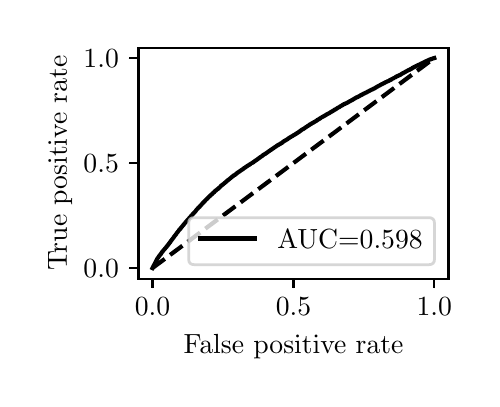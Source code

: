 \begingroup%
\makeatletter%
\begin{pgfpicture}%
\pgfpathrectangle{\pgfpointorigin}{\pgfqpoint{2.222in}{1.754in}}%
\pgfusepath{use as bounding box, clip}%
\begin{pgfscope}%
\pgfsetbuttcap%
\pgfsetmiterjoin%
\definecolor{currentfill}{rgb}{1.0,1.0,1.0}%
\pgfsetfillcolor{currentfill}%
\pgfsetlinewidth{0.0pt}%
\definecolor{currentstroke}{rgb}{1.0,1.0,1.0}%
\pgfsetstrokecolor{currentstroke}%
\pgfsetdash{}{0pt}%
\pgfpathmoveto{\pgfqpoint{0.0in}{0.0in}}%
\pgfpathlineto{\pgfqpoint{2.222in}{0.0in}}%
\pgfpathlineto{\pgfqpoint{2.222in}{1.754in}}%
\pgfpathlineto{\pgfqpoint{0.0in}{1.754in}}%
\pgfpathlineto{\pgfqpoint{0.0in}{0.0in}}%
\pgfpathclose%
\pgfusepath{fill}%
\end{pgfscope}%
\begin{pgfscope}%
\pgfsetbuttcap%
\pgfsetmiterjoin%
\definecolor{currentfill}{rgb}{1.0,1.0,1.0}%
\pgfsetfillcolor{currentfill}%
\pgfsetlinewidth{0.0pt}%
\definecolor{currentstroke}{rgb}{0.0,0.0,0.0}%
\pgfsetstrokecolor{currentstroke}%
\pgfsetstrokeopacity{0.0}%
\pgfsetdash{}{0pt}%
\pgfpathmoveto{\pgfqpoint{0.554in}{0.499in}}%
\pgfpathlineto{\pgfqpoint{2.104in}{0.499in}}%
\pgfpathlineto{\pgfqpoint{2.104in}{1.654in}}%
\pgfpathlineto{\pgfqpoint{0.554in}{1.654in}}%
\pgfpathlineto{\pgfqpoint{0.554in}{0.499in}}%
\pgfpathclose%
\pgfusepath{fill}%
\end{pgfscope}%
\begin{pgfscope}%
\pgfsetbuttcap%
\pgfsetroundjoin%
\definecolor{currentfill}{rgb}{0.0,0.0,0.0}%
\pgfsetfillcolor{currentfill}%
\pgfsetlinewidth{0.803pt}%
\definecolor{currentstroke}{rgb}{0.0,0.0,0.0}%
\pgfsetstrokecolor{currentstroke}%
\pgfsetdash{}{0pt}%
\pgfsys@defobject{currentmarker}{\pgfqpoint{0.0in}{-0.049in}}{\pgfqpoint{0.0in}{0.0in}}{%
\pgfpathmoveto{\pgfqpoint{0.0in}{0.0in}}%
\pgfpathlineto{\pgfqpoint{0.0in}{-0.049in}}%
\pgfusepath{stroke,fill}%
}%
\begin{pgfscope}%
\pgfsys@transformshift{0.624in}{0.499in}%
\pgfsys@useobject{currentmarker}{}%
\end{pgfscope}%
\end{pgfscope}%
\begin{pgfscope}%
\definecolor{textcolor}{rgb}{0.0,0.0,0.0}%
\pgfsetstrokecolor{textcolor}%
\pgfsetfillcolor{textcolor}%
\pgftext[x=0.624in,y=0.402in,,top]{\color{textcolor}\rmfamily\fontsize{10.0}{12.0}\selectfont \(\displaystyle {0.0}\)}%
\end{pgfscope}%
\begin{pgfscope}%
\pgfsetbuttcap%
\pgfsetroundjoin%
\definecolor{currentfill}{rgb}{0.0,0.0,0.0}%
\pgfsetfillcolor{currentfill}%
\pgfsetlinewidth{0.803pt}%
\definecolor{currentstroke}{rgb}{0.0,0.0,0.0}%
\pgfsetstrokecolor{currentstroke}%
\pgfsetdash{}{0pt}%
\pgfsys@defobject{currentmarker}{\pgfqpoint{0.0in}{-0.049in}}{\pgfqpoint{0.0in}{0.0in}}{%
\pgfpathmoveto{\pgfqpoint{0.0in}{0.0in}}%
\pgfpathlineto{\pgfqpoint{0.0in}{-0.049in}}%
\pgfusepath{stroke,fill}%
}%
\begin{pgfscope}%
\pgfsys@transformshift{1.329in}{0.499in}%
\pgfsys@useobject{currentmarker}{}%
\end{pgfscope}%
\end{pgfscope}%
\begin{pgfscope}%
\definecolor{textcolor}{rgb}{0.0,0.0,0.0}%
\pgfsetstrokecolor{textcolor}%
\pgfsetfillcolor{textcolor}%
\pgftext[x=1.329in,y=0.402in,,top]{\color{textcolor}\rmfamily\fontsize{10.0}{12.0}\selectfont \(\displaystyle {0.5}\)}%
\end{pgfscope}%
\begin{pgfscope}%
\pgfsetbuttcap%
\pgfsetroundjoin%
\definecolor{currentfill}{rgb}{0.0,0.0,0.0}%
\pgfsetfillcolor{currentfill}%
\pgfsetlinewidth{0.803pt}%
\definecolor{currentstroke}{rgb}{0.0,0.0,0.0}%
\pgfsetstrokecolor{currentstroke}%
\pgfsetdash{}{0pt}%
\pgfsys@defobject{currentmarker}{\pgfqpoint{0.0in}{-0.049in}}{\pgfqpoint{0.0in}{0.0in}}{%
\pgfpathmoveto{\pgfqpoint{0.0in}{0.0in}}%
\pgfpathlineto{\pgfqpoint{0.0in}{-0.049in}}%
\pgfusepath{stroke,fill}%
}%
\begin{pgfscope}%
\pgfsys@transformshift{2.033in}{0.499in}%
\pgfsys@useobject{currentmarker}{}%
\end{pgfscope}%
\end{pgfscope}%
\begin{pgfscope}%
\definecolor{textcolor}{rgb}{0.0,0.0,0.0}%
\pgfsetstrokecolor{textcolor}%
\pgfsetfillcolor{textcolor}%
\pgftext[x=2.033in,y=0.402in,,top]{\color{textcolor}\rmfamily\fontsize{10.0}{12.0}\selectfont \(\displaystyle {1.0}\)}%
\end{pgfscope}%
\begin{pgfscope}%
\definecolor{textcolor}{rgb}{0.0,0.0,0.0}%
\pgfsetstrokecolor{textcolor}%
\pgfsetfillcolor{textcolor}%
\pgftext[x=1.329in,y=0.223in,,top]{\color{textcolor}\rmfamily\fontsize{10.0}{12.0}\selectfont False positive rate}%
\end{pgfscope}%
\begin{pgfscope}%
\pgfsetbuttcap%
\pgfsetroundjoin%
\definecolor{currentfill}{rgb}{0.0,0.0,0.0}%
\pgfsetfillcolor{currentfill}%
\pgfsetlinewidth{0.803pt}%
\definecolor{currentstroke}{rgb}{0.0,0.0,0.0}%
\pgfsetstrokecolor{currentstroke}%
\pgfsetdash{}{0pt}%
\pgfsys@defobject{currentmarker}{\pgfqpoint{-0.049in}{0.0in}}{\pgfqpoint{-0.0in}{0.0in}}{%
\pgfpathmoveto{\pgfqpoint{-0.0in}{0.0in}}%
\pgfpathlineto{\pgfqpoint{-0.049in}{0.0in}}%
\pgfusepath{stroke,fill}%
}%
\begin{pgfscope}%
\pgfsys@transformshift{0.554in}{0.552in}%
\pgfsys@useobject{currentmarker}{}%
\end{pgfscope}%
\end{pgfscope}%
\begin{pgfscope}%
\definecolor{textcolor}{rgb}{0.0,0.0,0.0}%
\pgfsetstrokecolor{textcolor}%
\pgfsetfillcolor{textcolor}%
\pgftext[x=0.279in, y=0.504in, left, base]{\color{textcolor}\rmfamily\fontsize{10.0}{12.0}\selectfont \(\displaystyle {0.0}\)}%
\end{pgfscope}%
\begin{pgfscope}%
\pgfsetbuttcap%
\pgfsetroundjoin%
\definecolor{currentfill}{rgb}{0.0,0.0,0.0}%
\pgfsetfillcolor{currentfill}%
\pgfsetlinewidth{0.803pt}%
\definecolor{currentstroke}{rgb}{0.0,0.0,0.0}%
\pgfsetstrokecolor{currentstroke}%
\pgfsetdash{}{0pt}%
\pgfsys@defobject{currentmarker}{\pgfqpoint{-0.049in}{0.0in}}{\pgfqpoint{-0.0in}{0.0in}}{%
\pgfpathmoveto{\pgfqpoint{-0.0in}{0.0in}}%
\pgfpathlineto{\pgfqpoint{-0.049in}{0.0in}}%
\pgfusepath{stroke,fill}%
}%
\begin{pgfscope}%
\pgfsys@transformshift{0.554in}{1.077in}%
\pgfsys@useobject{currentmarker}{}%
\end{pgfscope}%
\end{pgfscope}%
\begin{pgfscope}%
\definecolor{textcolor}{rgb}{0.0,0.0,0.0}%
\pgfsetstrokecolor{textcolor}%
\pgfsetfillcolor{textcolor}%
\pgftext[x=0.279in, y=1.029in, left, base]{\color{textcolor}\rmfamily\fontsize{10.0}{12.0}\selectfont \(\displaystyle {0.5}\)}%
\end{pgfscope}%
\begin{pgfscope}%
\pgfsetbuttcap%
\pgfsetroundjoin%
\definecolor{currentfill}{rgb}{0.0,0.0,0.0}%
\pgfsetfillcolor{currentfill}%
\pgfsetlinewidth{0.803pt}%
\definecolor{currentstroke}{rgb}{0.0,0.0,0.0}%
\pgfsetstrokecolor{currentstroke}%
\pgfsetdash{}{0pt}%
\pgfsys@defobject{currentmarker}{\pgfqpoint{-0.049in}{0.0in}}{\pgfqpoint{-0.0in}{0.0in}}{%
\pgfpathmoveto{\pgfqpoint{-0.0in}{0.0in}}%
\pgfpathlineto{\pgfqpoint{-0.049in}{0.0in}}%
\pgfusepath{stroke,fill}%
}%
\begin{pgfscope}%
\pgfsys@transformshift{0.554in}{1.602in}%
\pgfsys@useobject{currentmarker}{}%
\end{pgfscope}%
\end{pgfscope}%
\begin{pgfscope}%
\definecolor{textcolor}{rgb}{0.0,0.0,0.0}%
\pgfsetstrokecolor{textcolor}%
\pgfsetfillcolor{textcolor}%
\pgftext[x=0.279in, y=1.554in, left, base]{\color{textcolor}\rmfamily\fontsize{10.0}{12.0}\selectfont \(\displaystyle {1.0}\)}%
\end{pgfscope}%
\begin{pgfscope}%
\definecolor{textcolor}{rgb}{0.0,0.0,0.0}%
\pgfsetstrokecolor{textcolor}%
\pgfsetfillcolor{textcolor}%
\pgftext[x=0.223in,y=1.077in,,bottom,rotate=90.0]{\color{textcolor}\rmfamily\fontsize{10.0}{12.0}\selectfont True positive rate}%
\end{pgfscope}%
\begin{pgfscope}%
\pgfpathrectangle{\pgfqpoint{0.554in}{0.499in}}{\pgfqpoint{1.55in}{1.155in}}%
\pgfusepath{clip}%
\pgfsetbuttcap%
\pgfsetroundjoin%
\pgfsetlinewidth{1.506pt}%
\definecolor{currentstroke}{rgb}{0.0,0.0,0.0}%
\pgfsetstrokecolor{currentstroke}%
\pgfsetdash{{5.55pt}{2.4pt}}{0.0pt}%
\pgfpathmoveto{\pgfqpoint{0.624in}{0.552in}}%
\pgfpathlineto{\pgfqpoint{2.033in}{1.602in}}%
\pgfusepath{stroke}%
\end{pgfscope}%
\begin{pgfscope}%
\pgfpathrectangle{\pgfqpoint{0.554in}{0.499in}}{\pgfqpoint{1.55in}{1.155in}}%
\pgfusepath{clip}%
\pgfsetrectcap%
\pgfsetroundjoin%
\pgfsetlinewidth{1.506pt}%
\definecolor{currentstroke}{rgb}{0.0,0.0,0.0}%
\pgfsetstrokecolor{currentstroke}%
\pgfsetdash{}{0pt}%
\pgfpathmoveto{\pgfqpoint{0.624in}{0.552in}}%
\pgfpathlineto{\pgfqpoint{0.65in}{0.602in}}%
\pgfpathlineto{\pgfqpoint{0.651in}{0.603in}}%
\pgfpathlineto{\pgfqpoint{0.652in}{0.604in}}%
\pgfpathlineto{\pgfqpoint{0.653in}{0.605in}}%
\pgfpathlineto{\pgfqpoint{0.654in}{0.607in}}%
\pgfpathlineto{\pgfqpoint{0.655in}{0.608in}}%
\pgfpathlineto{\pgfqpoint{0.656in}{0.61in}}%
\pgfpathlineto{\pgfqpoint{0.657in}{0.611in}}%
\pgfpathlineto{\pgfqpoint{0.658in}{0.613in}}%
\pgfpathlineto{\pgfqpoint{0.658in}{0.613in}}%
\pgfpathlineto{\pgfqpoint{0.659in}{0.614in}}%
\pgfpathlineto{\pgfqpoint{0.662in}{0.618in}}%
\pgfpathlineto{\pgfqpoint{0.663in}{0.619in}}%
\pgfpathlineto{\pgfqpoint{0.664in}{0.62in}}%
\pgfpathlineto{\pgfqpoint{0.665in}{0.621in}}%
\pgfpathlineto{\pgfqpoint{0.666in}{0.623in}}%
\pgfpathlineto{\pgfqpoint{0.666in}{0.624in}}%
\pgfpathlineto{\pgfqpoint{0.666in}{0.624in}}%
\pgfpathlineto{\pgfqpoint{0.668in}{0.626in}}%
\pgfpathlineto{\pgfqpoint{0.669in}{0.627in}}%
\pgfpathlineto{\pgfqpoint{0.67in}{0.629in}}%
\pgfpathlineto{\pgfqpoint{0.671in}{0.63in}}%
\pgfpathlineto{\pgfqpoint{0.672in}{0.632in}}%
\pgfpathlineto{\pgfqpoint{0.673in}{0.633in}}%
\pgfpathlineto{\pgfqpoint{0.674in}{0.634in}}%
\pgfpathlineto{\pgfqpoint{0.675in}{0.635in}}%
\pgfpathlineto{\pgfqpoint{0.676in}{0.637in}}%
\pgfpathlineto{\pgfqpoint{0.677in}{0.638in}}%
\pgfpathlineto{\pgfqpoint{0.678in}{0.639in}}%
\pgfpathlineto{\pgfqpoint{0.679in}{0.641in}}%
\pgfpathlineto{\pgfqpoint{0.68in}{0.642in}}%
\pgfpathlineto{\pgfqpoint{0.681in}{0.643in}}%
\pgfpathlineto{\pgfqpoint{0.683in}{0.645in}}%
\pgfpathlineto{\pgfqpoint{0.684in}{0.646in}}%
\pgfpathlineto{\pgfqpoint{0.685in}{0.647in}}%
\pgfpathlineto{\pgfqpoint{0.686in}{0.648in}}%
\pgfpathlineto{\pgfqpoint{0.687in}{0.65in}}%
\pgfpathlineto{\pgfqpoint{0.687in}{0.65in}}%
\pgfpathlineto{\pgfqpoint{0.688in}{0.651in}}%
\pgfpathlineto{\pgfqpoint{0.689in}{0.652in}}%
\pgfpathlineto{\pgfqpoint{0.689in}{0.652in}}%
\pgfpathlineto{\pgfqpoint{0.69in}{0.653in}}%
\pgfpathlineto{\pgfqpoint{0.691in}{0.654in}}%
\pgfpathlineto{\pgfqpoint{0.692in}{0.656in}}%
\pgfpathlineto{\pgfqpoint{0.693in}{0.657in}}%
\pgfpathlineto{\pgfqpoint{0.693in}{0.657in}}%
\pgfpathlineto{\pgfqpoint{0.694in}{0.658in}}%
\pgfpathlineto{\pgfqpoint{0.695in}{0.659in}}%
\pgfpathlineto{\pgfqpoint{0.696in}{0.661in}}%
\pgfpathlineto{\pgfqpoint{0.697in}{0.662in}}%
\pgfpathlineto{\pgfqpoint{0.697in}{0.662in}}%
\pgfpathlineto{\pgfqpoint{0.698in}{0.663in}}%
\pgfpathlineto{\pgfqpoint{0.699in}{0.664in}}%
\pgfpathlineto{\pgfqpoint{0.7in}{0.665in}}%
\pgfpathlineto{\pgfqpoint{0.701in}{0.667in}}%
\pgfpathlineto{\pgfqpoint{0.701in}{0.667in}}%
\pgfpathlineto{\pgfqpoint{0.702in}{0.668in}}%
\pgfpathlineto{\pgfqpoint{0.703in}{0.669in}}%
\pgfpathlineto{\pgfqpoint{0.703in}{0.669in}}%
\pgfpathlineto{\pgfqpoint{0.704in}{0.671in}}%
\pgfpathlineto{\pgfqpoint{0.705in}{0.672in}}%
\pgfpathlineto{\pgfqpoint{0.706in}{0.673in}}%
\pgfpathlineto{\pgfqpoint{0.707in}{0.675in}}%
\pgfpathlineto{\pgfqpoint{0.708in}{0.676in}}%
\pgfpathlineto{\pgfqpoint{0.709in}{0.677in}}%
\pgfpathlineto{\pgfqpoint{0.71in}{0.679in}}%
\pgfpathlineto{\pgfqpoint{0.711in}{0.68in}}%
\pgfpathlineto{\pgfqpoint{0.712in}{0.681in}}%
\pgfpathlineto{\pgfqpoint{0.714in}{0.683in}}%
\pgfpathlineto{\pgfqpoint{0.714in}{0.684in}}%
\pgfpathlineto{\pgfqpoint{0.715in}{0.686in}}%
\pgfpathlineto{\pgfqpoint{0.716in}{0.687in}}%
\pgfpathlineto{\pgfqpoint{0.717in}{0.688in}}%
\pgfpathlineto{\pgfqpoint{0.718in}{0.69in}}%
\pgfpathlineto{\pgfqpoint{0.719in}{0.691in}}%
\pgfpathlineto{\pgfqpoint{0.72in}{0.692in}}%
\pgfpathlineto{\pgfqpoint{0.721in}{0.694in}}%
\pgfpathlineto{\pgfqpoint{0.722in}{0.695in}}%
\pgfpathlineto{\pgfqpoint{0.724in}{0.697in}}%
\pgfpathlineto{\pgfqpoint{0.724in}{0.698in}}%
\pgfpathlineto{\pgfqpoint{0.725in}{0.699in}}%
\pgfpathlineto{\pgfqpoint{0.725in}{0.699in}}%
\pgfpathlineto{\pgfqpoint{0.726in}{0.7in}}%
\pgfpathlineto{\pgfqpoint{0.727in}{0.702in}}%
\pgfpathlineto{\pgfqpoint{0.729in}{0.703in}}%
\pgfpathlineto{\pgfqpoint{0.73in}{0.705in}}%
\pgfpathlineto{\pgfqpoint{0.73in}{0.706in}}%
\pgfpathlineto{\pgfqpoint{0.731in}{0.708in}}%
\pgfpathlineto{\pgfqpoint{0.732in}{0.709in}}%
\pgfpathlineto{\pgfqpoint{0.733in}{0.71in}}%
\pgfpathlineto{\pgfqpoint{0.734in}{0.711in}}%
\pgfpathlineto{\pgfqpoint{0.735in}{0.713in}}%
\pgfpathlineto{\pgfqpoint{0.736in}{0.714in}}%
\pgfpathlineto{\pgfqpoint{0.737in}{0.715in}}%
\pgfpathlineto{\pgfqpoint{0.737in}{0.715in}}%
\pgfpathlineto{\pgfqpoint{0.738in}{0.716in}}%
\pgfpathlineto{\pgfqpoint{0.739in}{0.718in}}%
\pgfpathlineto{\pgfqpoint{0.74in}{0.719in}}%
\pgfpathlineto{\pgfqpoint{0.741in}{0.72in}}%
\pgfpathlineto{\pgfqpoint{0.742in}{0.721in}}%
\pgfpathlineto{\pgfqpoint{0.743in}{0.723in}}%
\pgfpathlineto{\pgfqpoint{0.744in}{0.724in}}%
\pgfpathlineto{\pgfqpoint{0.745in}{0.727in}}%
\pgfpathlineto{\pgfqpoint{0.746in}{0.728in}}%
\pgfpathlineto{\pgfqpoint{0.747in}{0.729in}}%
\pgfpathlineto{\pgfqpoint{0.748in}{0.73in}}%
\pgfpathlineto{\pgfqpoint{0.749in}{0.731in}}%
\pgfpathlineto{\pgfqpoint{0.749in}{0.731in}}%
\pgfpathlineto{\pgfqpoint{0.75in}{0.732in}}%
\pgfpathlineto{\pgfqpoint{0.751in}{0.734in}}%
\pgfpathlineto{\pgfqpoint{0.751in}{0.734in}}%
\pgfpathlineto{\pgfqpoint{0.752in}{0.735in}}%
\pgfpathlineto{\pgfqpoint{0.754in}{0.737in}}%
\pgfpathlineto{\pgfqpoint{0.754in}{0.737in}}%
\pgfpathlineto{\pgfqpoint{0.754in}{0.738in}}%
\pgfpathlineto{\pgfqpoint{0.756in}{0.739in}}%
\pgfpathlineto{\pgfqpoint{0.756in}{0.74in}}%
\pgfpathlineto{\pgfqpoint{0.757in}{0.742in}}%
\pgfpathlineto{\pgfqpoint{0.757in}{0.742in}}%
\pgfpathlineto{\pgfqpoint{0.759in}{0.744in}}%
\pgfpathlineto{\pgfqpoint{0.76in}{0.745in}}%
\pgfpathlineto{\pgfqpoint{0.761in}{0.746in}}%
\pgfpathlineto{\pgfqpoint{0.762in}{0.747in}}%
\pgfpathlineto{\pgfqpoint{0.763in}{0.748in}}%
\pgfpathlineto{\pgfqpoint{0.764in}{0.749in}}%
\pgfpathlineto{\pgfqpoint{0.765in}{0.751in}}%
\pgfpathlineto{\pgfqpoint{0.766in}{0.752in}}%
\pgfpathlineto{\pgfqpoint{0.767in}{0.753in}}%
\pgfpathlineto{\pgfqpoint{0.768in}{0.755in}}%
\pgfpathlineto{\pgfqpoint{0.769in}{0.756in}}%
\pgfpathlineto{\pgfqpoint{0.77in}{0.757in}}%
\pgfpathlineto{\pgfqpoint{0.771in}{0.758in}}%
\pgfpathlineto{\pgfqpoint{0.772in}{0.759in}}%
\pgfpathlineto{\pgfqpoint{0.773in}{0.761in}}%
\pgfpathlineto{\pgfqpoint{0.773in}{0.761in}}%
\pgfpathlineto{\pgfqpoint{0.774in}{0.762in}}%
\pgfpathlineto{\pgfqpoint{0.775in}{0.763in}}%
\pgfpathlineto{\pgfqpoint{0.775in}{0.763in}}%
\pgfpathlineto{\pgfqpoint{0.776in}{0.764in}}%
\pgfpathlineto{\pgfqpoint{0.777in}{0.766in}}%
\pgfpathlineto{\pgfqpoint{0.778in}{0.767in}}%
\pgfpathlineto{\pgfqpoint{0.779in}{0.768in}}%
\pgfpathlineto{\pgfqpoint{0.78in}{0.769in}}%
\pgfpathlineto{\pgfqpoint{0.781in}{0.77in}}%
\pgfpathlineto{\pgfqpoint{0.782in}{0.772in}}%
\pgfpathlineto{\pgfqpoint{0.784in}{0.773in}}%
\pgfpathlineto{\pgfqpoint{0.784in}{0.774in}}%
\pgfpathlineto{\pgfqpoint{0.785in}{0.776in}}%
\pgfpathlineto{\pgfqpoint{0.786in}{0.777in}}%
\pgfpathlineto{\pgfqpoint{0.789in}{0.78in}}%
\pgfpathlineto{\pgfqpoint{0.79in}{0.781in}}%
\pgfpathlineto{\pgfqpoint{0.791in}{0.783in}}%
\pgfpathlineto{\pgfqpoint{0.791in}{0.783in}}%
\pgfpathlineto{\pgfqpoint{0.793in}{0.784in}}%
\pgfpathlineto{\pgfqpoint{0.794in}{0.786in}}%
\pgfpathlineto{\pgfqpoint{0.795in}{0.787in}}%
\pgfpathlineto{\pgfqpoint{0.795in}{0.787in}}%
\pgfpathlineto{\pgfqpoint{0.796in}{0.788in}}%
\pgfpathlineto{\pgfqpoint{0.797in}{0.789in}}%
\pgfpathlineto{\pgfqpoint{0.798in}{0.791in}}%
\pgfpathlineto{\pgfqpoint{0.799in}{0.792in}}%
\pgfpathlineto{\pgfqpoint{0.8in}{0.793in}}%
\pgfpathlineto{\pgfqpoint{0.8in}{0.793in}}%
\pgfpathlineto{\pgfqpoint{0.802in}{0.795in}}%
\pgfpathlineto{\pgfqpoint{0.803in}{0.796in}}%
\pgfpathlineto{\pgfqpoint{0.804in}{0.797in}}%
\pgfpathlineto{\pgfqpoint{0.805in}{0.798in}}%
\pgfpathlineto{\pgfqpoint{0.806in}{0.799in}}%
\pgfpathlineto{\pgfqpoint{0.807in}{0.801in}}%
\pgfpathlineto{\pgfqpoint{0.808in}{0.802in}}%
\pgfpathlineto{\pgfqpoint{0.809in}{0.803in}}%
\pgfpathlineto{\pgfqpoint{0.809in}{0.803in}}%
\pgfpathlineto{\pgfqpoint{0.81in}{0.804in}}%
\pgfpathlineto{\pgfqpoint{0.811in}{0.805in}}%
\pgfpathlineto{\pgfqpoint{0.812in}{0.806in}}%
\pgfpathlineto{\pgfqpoint{0.814in}{0.808in}}%
\pgfpathlineto{\pgfqpoint{0.815in}{0.81in}}%
\pgfpathlineto{\pgfqpoint{0.816in}{0.811in}}%
\pgfpathlineto{\pgfqpoint{0.817in}{0.812in}}%
\pgfpathlineto{\pgfqpoint{0.82in}{0.815in}}%
\pgfpathlineto{\pgfqpoint{0.821in}{0.816in}}%
\pgfpathlineto{\pgfqpoint{0.822in}{0.818in}}%
\pgfpathlineto{\pgfqpoint{0.823in}{0.819in}}%
\pgfpathlineto{\pgfqpoint{0.824in}{0.82in}}%
\pgfpathlineto{\pgfqpoint{0.824in}{0.82in}}%
\pgfpathlineto{\pgfqpoint{0.825in}{0.821in}}%
\pgfpathlineto{\pgfqpoint{0.826in}{0.822in}}%
\pgfpathlineto{\pgfqpoint{0.827in}{0.823in}}%
\pgfpathlineto{\pgfqpoint{0.828in}{0.825in}}%
\pgfpathlineto{\pgfqpoint{0.829in}{0.826in}}%
\pgfpathlineto{\pgfqpoint{0.83in}{0.827in}}%
\pgfpathlineto{\pgfqpoint{0.832in}{0.828in}}%
\pgfpathlineto{\pgfqpoint{0.833in}{0.829in}}%
\pgfpathlineto{\pgfqpoint{0.834in}{0.83in}}%
\pgfpathlineto{\pgfqpoint{0.835in}{0.832in}}%
\pgfpathlineto{\pgfqpoint{0.836in}{0.833in}}%
\pgfpathlineto{\pgfqpoint{0.837in}{0.834in}}%
\pgfpathlineto{\pgfqpoint{0.838in}{0.835in}}%
\pgfpathlineto{\pgfqpoint{0.839in}{0.836in}}%
\pgfpathlineto{\pgfqpoint{0.84in}{0.837in}}%
\pgfpathlineto{\pgfqpoint{0.841in}{0.839in}}%
\pgfpathlineto{\pgfqpoint{0.842in}{0.84in}}%
\pgfpathlineto{\pgfqpoint{0.843in}{0.842in}}%
\pgfpathlineto{\pgfqpoint{0.843in}{0.842in}}%
\pgfpathlineto{\pgfqpoint{0.844in}{0.843in}}%
\pgfpathlineto{\pgfqpoint{0.844in}{0.843in}}%
\pgfpathlineto{\pgfqpoint{0.846in}{0.844in}}%
\pgfpathlineto{\pgfqpoint{0.846in}{0.845in}}%
\pgfpathlineto{\pgfqpoint{0.847in}{0.847in}}%
\pgfpathlineto{\pgfqpoint{0.847in}{0.847in}}%
\pgfpathlineto{\pgfqpoint{0.849in}{0.848in}}%
\pgfpathlineto{\pgfqpoint{0.85in}{0.849in}}%
\pgfpathlineto{\pgfqpoint{0.851in}{0.85in}}%
\pgfpathlineto{\pgfqpoint{0.852in}{0.852in}}%
\pgfpathlineto{\pgfqpoint{0.853in}{0.853in}}%
\pgfpathlineto{\pgfqpoint{0.854in}{0.854in}}%
\pgfpathlineto{\pgfqpoint{0.855in}{0.855in}}%
\pgfpathlineto{\pgfqpoint{0.856in}{0.856in}}%
\pgfpathlineto{\pgfqpoint{0.856in}{0.856in}}%
\pgfpathlineto{\pgfqpoint{0.858in}{0.857in}}%
\pgfpathlineto{\pgfqpoint{0.859in}{0.858in}}%
\pgfpathlineto{\pgfqpoint{0.86in}{0.859in}}%
\pgfpathlineto{\pgfqpoint{0.861in}{0.861in}}%
\pgfpathlineto{\pgfqpoint{0.862in}{0.862in}}%
\pgfpathlineto{\pgfqpoint{0.862in}{0.862in}}%
\pgfpathlineto{\pgfqpoint{0.863in}{0.863in}}%
\pgfpathlineto{\pgfqpoint{0.864in}{0.864in}}%
\pgfpathlineto{\pgfqpoint{0.865in}{0.865in}}%
\pgfpathlineto{\pgfqpoint{0.865in}{0.865in}}%
\pgfpathlineto{\pgfqpoint{0.866in}{0.866in}}%
\pgfpathlineto{\pgfqpoint{0.868in}{0.867in}}%
\pgfpathlineto{\pgfqpoint{0.868in}{0.868in}}%
\pgfpathlineto{\pgfqpoint{0.87in}{0.87in}}%
\pgfpathlineto{\pgfqpoint{0.87in}{0.87in}}%
\pgfpathlineto{\pgfqpoint{0.87in}{0.871in}}%
\pgfpathlineto{\pgfqpoint{0.871in}{0.872in}}%
\pgfpathlineto{\pgfqpoint{0.873in}{0.873in}}%
\pgfpathlineto{\pgfqpoint{0.874in}{0.875in}}%
\pgfpathlineto{\pgfqpoint{0.875in}{0.876in}}%
\pgfpathlineto{\pgfqpoint{0.877in}{0.878in}}%
\pgfpathlineto{\pgfqpoint{0.883in}{0.884in}}%
\pgfpathlineto{\pgfqpoint{0.884in}{0.885in}}%
\pgfpathlineto{\pgfqpoint{0.884in}{0.885in}}%
\pgfpathlineto{\pgfqpoint{0.885in}{0.886in}}%
\pgfpathlineto{\pgfqpoint{0.886in}{0.888in}}%
\pgfpathlineto{\pgfqpoint{0.887in}{0.889in}}%
\pgfpathlineto{\pgfqpoint{0.888in}{0.89in}}%
\pgfpathlineto{\pgfqpoint{0.888in}{0.89in}}%
\pgfpathlineto{\pgfqpoint{0.889in}{0.891in}}%
\pgfpathlineto{\pgfqpoint{0.891in}{0.893in}}%
\pgfpathlineto{\pgfqpoint{0.892in}{0.894in}}%
\pgfpathlineto{\pgfqpoint{0.893in}{0.895in}}%
\pgfpathlineto{\pgfqpoint{0.894in}{0.896in}}%
\pgfpathlineto{\pgfqpoint{0.895in}{0.897in}}%
\pgfpathlineto{\pgfqpoint{0.896in}{0.898in}}%
\pgfpathlineto{\pgfqpoint{0.898in}{0.899in}}%
\pgfpathlineto{\pgfqpoint{0.902in}{0.904in}}%
\pgfpathlineto{\pgfqpoint{0.904in}{0.906in}}%
\pgfpathlineto{\pgfqpoint{0.905in}{0.907in}}%
\pgfpathlineto{\pgfqpoint{0.906in}{0.908in}}%
\pgfpathlineto{\pgfqpoint{0.907in}{0.909in}}%
\pgfpathlineto{\pgfqpoint{0.908in}{0.91in}}%
\pgfpathlineto{\pgfqpoint{0.908in}{0.91in}}%
\pgfpathlineto{\pgfqpoint{0.91in}{0.911in}}%
\pgfpathlineto{\pgfqpoint{0.911in}{0.912in}}%
\pgfpathlineto{\pgfqpoint{0.911in}{0.912in}}%
\pgfpathlineto{\pgfqpoint{0.912in}{0.914in}}%
\pgfpathlineto{\pgfqpoint{0.914in}{0.915in}}%
\pgfpathlineto{\pgfqpoint{0.915in}{0.916in}}%
\pgfpathlineto{\pgfqpoint{0.916in}{0.917in}}%
\pgfpathlineto{\pgfqpoint{0.917in}{0.918in}}%
\pgfpathlineto{\pgfqpoint{0.917in}{0.918in}}%
\pgfpathlineto{\pgfqpoint{0.918in}{0.919in}}%
\pgfpathlineto{\pgfqpoint{0.919in}{0.92in}}%
\pgfpathlineto{\pgfqpoint{0.921in}{0.921in}}%
\pgfpathlineto{\pgfqpoint{0.923in}{0.923in}}%
\pgfpathlineto{\pgfqpoint{0.923in}{0.924in}}%
\pgfpathlineto{\pgfqpoint{0.924in}{0.925in}}%
\pgfpathlineto{\pgfqpoint{0.925in}{0.926in}}%
\pgfpathlineto{\pgfqpoint{0.926in}{0.927in}}%
\pgfpathlineto{\pgfqpoint{0.928in}{0.928in}}%
\pgfpathlineto{\pgfqpoint{0.929in}{0.929in}}%
\pgfpathlineto{\pgfqpoint{0.93in}{0.93in}}%
\pgfpathlineto{\pgfqpoint{0.932in}{0.931in}}%
\pgfpathlineto{\pgfqpoint{0.933in}{0.932in}}%
\pgfpathlineto{\pgfqpoint{0.934in}{0.934in}}%
\pgfpathlineto{\pgfqpoint{0.934in}{0.934in}}%
\pgfpathlineto{\pgfqpoint{0.935in}{0.935in}}%
\pgfpathlineto{\pgfqpoint{0.936in}{0.936in}}%
\pgfpathlineto{\pgfqpoint{0.937in}{0.937in}}%
\pgfpathlineto{\pgfqpoint{0.937in}{0.937in}}%
\pgfpathlineto{\pgfqpoint{0.939in}{0.938in}}%
\pgfpathlineto{\pgfqpoint{0.94in}{0.939in}}%
\pgfpathlineto{\pgfqpoint{0.941in}{0.94in}}%
\pgfpathlineto{\pgfqpoint{0.942in}{0.941in}}%
\pgfpathlineto{\pgfqpoint{0.943in}{0.942in}}%
\pgfpathlineto{\pgfqpoint{0.945in}{0.943in}}%
\pgfpathlineto{\pgfqpoint{0.946in}{0.944in}}%
\pgfpathlineto{\pgfqpoint{0.947in}{0.945in}}%
\pgfpathlineto{\pgfqpoint{0.948in}{0.946in}}%
\pgfpathlineto{\pgfqpoint{0.948in}{0.946in}}%
\pgfpathlineto{\pgfqpoint{0.95in}{0.947in}}%
\pgfpathlineto{\pgfqpoint{0.951in}{0.948in}}%
\pgfpathlineto{\pgfqpoint{0.951in}{0.948in}}%
\pgfpathlineto{\pgfqpoint{0.953in}{0.949in}}%
\pgfpathlineto{\pgfqpoint{0.954in}{0.95in}}%
\pgfpathlineto{\pgfqpoint{0.954in}{0.95in}}%
\pgfpathlineto{\pgfqpoint{0.955in}{0.951in}}%
\pgfpathlineto{\pgfqpoint{0.956in}{0.952in}}%
\pgfpathlineto{\pgfqpoint{0.956in}{0.952in}}%
\pgfpathlineto{\pgfqpoint{0.957in}{0.953in}}%
\pgfpathlineto{\pgfqpoint{0.958in}{0.954in}}%
\pgfpathlineto{\pgfqpoint{0.96in}{0.955in}}%
\pgfpathlineto{\pgfqpoint{0.961in}{0.957in}}%
\pgfpathlineto{\pgfqpoint{0.963in}{0.958in}}%
\pgfpathlineto{\pgfqpoint{0.964in}{0.96in}}%
\pgfpathlineto{\pgfqpoint{0.964in}{0.96in}}%
\pgfpathlineto{\pgfqpoint{0.965in}{0.961in}}%
\pgfpathlineto{\pgfqpoint{0.966in}{0.962in}}%
\pgfpathlineto{\pgfqpoint{0.966in}{0.962in}}%
\pgfpathlineto{\pgfqpoint{0.967in}{0.963in}}%
\pgfpathlineto{\pgfqpoint{0.968in}{0.964in}}%
\pgfpathlineto{\pgfqpoint{0.969in}{0.965in}}%
\pgfpathlineto{\pgfqpoint{0.97in}{0.966in}}%
\pgfpathlineto{\pgfqpoint{0.972in}{0.967in}}%
\pgfpathlineto{\pgfqpoint{0.973in}{0.968in}}%
\pgfpathlineto{\pgfqpoint{0.973in}{0.968in}}%
\pgfpathlineto{\pgfqpoint{0.974in}{0.969in}}%
\pgfpathlineto{\pgfqpoint{0.976in}{0.97in}}%
\pgfpathlineto{\pgfqpoint{0.977in}{0.971in}}%
\pgfpathlineto{\pgfqpoint{0.977in}{0.971in}}%
\pgfpathlineto{\pgfqpoint{0.978in}{0.972in}}%
\pgfpathlineto{\pgfqpoint{0.98in}{0.973in}}%
\pgfpathlineto{\pgfqpoint{0.981in}{0.974in}}%
\pgfpathlineto{\pgfqpoint{0.982in}{0.975in}}%
\pgfpathlineto{\pgfqpoint{0.983in}{0.976in}}%
\pgfpathlineto{\pgfqpoint{0.983in}{0.976in}}%
\pgfpathlineto{\pgfqpoint{0.984in}{0.977in}}%
\pgfpathlineto{\pgfqpoint{0.986in}{0.978in}}%
\pgfpathlineto{\pgfqpoint{0.986in}{0.978in}}%
\pgfpathlineto{\pgfqpoint{0.987in}{0.979in}}%
\pgfpathlineto{\pgfqpoint{0.988in}{0.98in}}%
\pgfpathlineto{\pgfqpoint{0.989in}{0.981in}}%
\pgfpathlineto{\pgfqpoint{0.99in}{0.982in}}%
\pgfpathlineto{\pgfqpoint{0.99in}{0.982in}}%
\pgfpathlineto{\pgfqpoint{0.992in}{0.983in}}%
\pgfpathlineto{\pgfqpoint{0.993in}{0.984in}}%
\pgfpathlineto{\pgfqpoint{0.994in}{0.986in}}%
\pgfpathlineto{\pgfqpoint{0.996in}{0.987in}}%
\pgfpathlineto{\pgfqpoint{0.997in}{0.987in}}%
\pgfpathlineto{\pgfqpoint{0.998in}{0.989in}}%
\pgfpathlineto{\pgfqpoint{1.0in}{0.99in}}%
\pgfpathlineto{\pgfqpoint{1.001in}{0.991in}}%
\pgfpathlineto{\pgfqpoint{1.002in}{0.992in}}%
\pgfpathlineto{\pgfqpoint{1.003in}{0.993in}}%
\pgfpathlineto{\pgfqpoint{1.006in}{0.995in}}%
\pgfpathlineto{\pgfqpoint{1.007in}{0.996in}}%
\pgfpathlineto{\pgfqpoint{1.009in}{0.997in}}%
\pgfpathlineto{\pgfqpoint{1.01in}{0.998in}}%
\pgfpathlineto{\pgfqpoint{1.011in}{0.999in}}%
\pgfpathlineto{\pgfqpoint{1.012in}{1.0in}}%
\pgfpathlineto{\pgfqpoint{1.013in}{1.001in}}%
\pgfpathlineto{\pgfqpoint{1.013in}{1.001in}}%
\pgfpathlineto{\pgfqpoint{1.015in}{1.002in}}%
\pgfpathlineto{\pgfqpoint{1.016in}{1.003in}}%
\pgfpathlineto{\pgfqpoint{1.016in}{1.003in}}%
\pgfpathlineto{\pgfqpoint{1.017in}{1.005in}}%
\pgfpathlineto{\pgfqpoint{1.018in}{1.005in}}%
\pgfpathlineto{\pgfqpoint{1.019in}{1.006in}}%
\pgfpathlineto{\pgfqpoint{1.02in}{1.007in}}%
\pgfpathlineto{\pgfqpoint{1.022in}{1.008in}}%
\pgfpathlineto{\pgfqpoint{1.023in}{1.009in}}%
\pgfpathlineto{\pgfqpoint{1.024in}{1.01in}}%
\pgfpathlineto{\pgfqpoint{1.026in}{1.011in}}%
\pgfpathlineto{\pgfqpoint{1.027in}{1.012in}}%
\pgfpathlineto{\pgfqpoint{1.028in}{1.013in}}%
\pgfpathlineto{\pgfqpoint{1.028in}{1.013in}}%
\pgfpathlineto{\pgfqpoint{1.029in}{1.014in}}%
\pgfpathlineto{\pgfqpoint{1.03in}{1.015in}}%
\pgfpathlineto{\pgfqpoint{1.032in}{1.016in}}%
\pgfpathlineto{\pgfqpoint{1.033in}{1.016in}}%
\pgfpathlineto{\pgfqpoint{1.035in}{1.017in}}%
\pgfpathlineto{\pgfqpoint{1.036in}{1.018in}}%
\pgfpathlineto{\pgfqpoint{1.037in}{1.019in}}%
\pgfpathlineto{\pgfqpoint{1.039in}{1.02in}}%
\pgfpathlineto{\pgfqpoint{1.04in}{1.021in}}%
\pgfpathlineto{\pgfqpoint{1.041in}{1.022in}}%
\pgfpathlineto{\pgfqpoint{1.042in}{1.023in}}%
\pgfpathlineto{\pgfqpoint{1.044in}{1.024in}}%
\pgfpathlineto{\pgfqpoint{1.045in}{1.025in}}%
\pgfpathlineto{\pgfqpoint{1.045in}{1.025in}}%
\pgfpathlineto{\pgfqpoint{1.046in}{1.026in}}%
\pgfpathlineto{\pgfqpoint{1.047in}{1.027in}}%
\pgfpathlineto{\pgfqpoint{1.049in}{1.028in}}%
\pgfpathlineto{\pgfqpoint{1.05in}{1.029in}}%
\pgfpathlineto{\pgfqpoint{1.051in}{1.03in}}%
\pgfpathlineto{\pgfqpoint{1.052in}{1.031in}}%
\pgfpathlineto{\pgfqpoint{1.053in}{1.031in}}%
\pgfpathlineto{\pgfqpoint{1.054in}{1.032in}}%
\pgfpathlineto{\pgfqpoint{1.055in}{1.033in}}%
\pgfpathlineto{\pgfqpoint{1.056in}{1.033in}}%
\pgfpathlineto{\pgfqpoint{1.057in}{1.034in}}%
\pgfpathlineto{\pgfqpoint{1.059in}{1.035in}}%
\pgfpathlineto{\pgfqpoint{1.06in}{1.036in}}%
\pgfpathlineto{\pgfqpoint{1.061in}{1.037in}}%
\pgfpathlineto{\pgfqpoint{1.061in}{1.037in}}%
\pgfpathlineto{\pgfqpoint{1.063in}{1.038in}}%
\pgfpathlineto{\pgfqpoint{1.064in}{1.039in}}%
\pgfpathlineto{\pgfqpoint{1.064in}{1.039in}}%
\pgfpathlineto{\pgfqpoint{1.066in}{1.04in}}%
\pgfpathlineto{\pgfqpoint{1.067in}{1.041in}}%
\pgfpathlineto{\pgfqpoint{1.069in}{1.042in}}%
\pgfpathlineto{\pgfqpoint{1.07in}{1.043in}}%
\pgfpathlineto{\pgfqpoint{1.072in}{1.044in}}%
\pgfpathlineto{\pgfqpoint{1.073in}{1.045in}}%
\pgfpathlineto{\pgfqpoint{1.075in}{1.046in}}%
\pgfpathlineto{\pgfqpoint{1.076in}{1.047in}}%
\pgfpathlineto{\pgfqpoint{1.078in}{1.048in}}%
\pgfpathlineto{\pgfqpoint{1.079in}{1.049in}}%
\pgfpathlineto{\pgfqpoint{1.08in}{1.05in}}%
\pgfpathlineto{\pgfqpoint{1.081in}{1.051in}}%
\pgfpathlineto{\pgfqpoint{1.081in}{1.051in}}%
\pgfpathlineto{\pgfqpoint{1.083in}{1.052in}}%
\pgfpathlineto{\pgfqpoint{1.084in}{1.053in}}%
\pgfpathlineto{\pgfqpoint{1.084in}{1.053in}}%
\pgfpathlineto{\pgfqpoint{1.085in}{1.054in}}%
\pgfpathlineto{\pgfqpoint{1.086in}{1.054in}}%
\pgfpathlineto{\pgfqpoint{1.086in}{1.054in}}%
\pgfpathlineto{\pgfqpoint{1.088in}{1.055in}}%
\pgfpathlineto{\pgfqpoint{1.089in}{1.056in}}%
\pgfpathlineto{\pgfqpoint{1.09in}{1.057in}}%
\pgfpathlineto{\pgfqpoint{1.09in}{1.057in}}%
\pgfpathlineto{\pgfqpoint{1.092in}{1.058in}}%
\pgfpathlineto{\pgfqpoint{1.093in}{1.059in}}%
\pgfpathlineto{\pgfqpoint{1.095in}{1.06in}}%
\pgfpathlineto{\pgfqpoint{1.096in}{1.061in}}%
\pgfpathlineto{\pgfqpoint{1.098in}{1.062in}}%
\pgfpathlineto{\pgfqpoint{1.099in}{1.063in}}%
\pgfpathlineto{\pgfqpoint{1.099in}{1.063in}}%
\pgfpathlineto{\pgfqpoint{1.101in}{1.064in}}%
\pgfpathlineto{\pgfqpoint{1.102in}{1.065in}}%
\pgfpathlineto{\pgfqpoint{1.102in}{1.065in}}%
\pgfpathlineto{\pgfqpoint{1.104in}{1.066in}}%
\pgfpathlineto{\pgfqpoint{1.105in}{1.066in}}%
\pgfpathlineto{\pgfqpoint{1.105in}{1.066in}}%
\pgfpathlineto{\pgfqpoint{1.106in}{1.067in}}%
\pgfpathlineto{\pgfqpoint{1.107in}{1.068in}}%
\pgfpathlineto{\pgfqpoint{1.109in}{1.069in}}%
\pgfpathlineto{\pgfqpoint{1.11in}{1.07in}}%
\pgfpathlineto{\pgfqpoint{1.112in}{1.071in}}%
\pgfpathlineto{\pgfqpoint{1.113in}{1.072in}}%
\pgfpathlineto{\pgfqpoint{1.115in}{1.073in}}%
\pgfpathlineto{\pgfqpoint{1.116in}{1.074in}}%
\pgfpathlineto{\pgfqpoint{1.116in}{1.074in}}%
\pgfpathlineto{\pgfqpoint{1.118in}{1.075in}}%
\pgfpathlineto{\pgfqpoint{1.119in}{1.075in}}%
\pgfpathlineto{\pgfqpoint{1.12in}{1.077in}}%
\pgfpathlineto{\pgfqpoint{1.122in}{1.077in}}%
\pgfpathlineto{\pgfqpoint{1.123in}{1.078in}}%
\pgfpathlineto{\pgfqpoint{1.125in}{1.079in}}%
\pgfpathlineto{\pgfqpoint{1.126in}{1.08in}}%
\pgfpathlineto{\pgfqpoint{1.126in}{1.08in}}%
\pgfpathlineto{\pgfqpoint{1.128in}{1.081in}}%
\pgfpathlineto{\pgfqpoint{1.129in}{1.082in}}%
\pgfpathlineto{\pgfqpoint{1.129in}{1.082in}}%
\pgfpathlineto{\pgfqpoint{1.131in}{1.083in}}%
\pgfpathlineto{\pgfqpoint{1.132in}{1.084in}}%
\pgfpathlineto{\pgfqpoint{1.132in}{1.084in}}%
\pgfpathlineto{\pgfqpoint{1.133in}{1.085in}}%
\pgfpathlineto{\pgfqpoint{1.137in}{1.088in}}%
\pgfpathlineto{\pgfqpoint{1.139in}{1.09in}}%
\pgfpathlineto{\pgfqpoint{1.14in}{1.09in}}%
\pgfpathlineto{\pgfqpoint{1.14in}{1.09in}}%
\pgfpathlineto{\pgfqpoint{1.142in}{1.091in}}%
\pgfpathlineto{\pgfqpoint{1.143in}{1.092in}}%
\pgfpathlineto{\pgfqpoint{1.145in}{1.093in}}%
\pgfpathlineto{\pgfqpoint{1.146in}{1.094in}}%
\pgfpathlineto{\pgfqpoint{1.148in}{1.095in}}%
\pgfpathlineto{\pgfqpoint{1.149in}{1.096in}}%
\pgfpathlineto{\pgfqpoint{1.15in}{1.097in}}%
\pgfpathlineto{\pgfqpoint{1.152in}{1.098in}}%
\pgfpathlineto{\pgfqpoint{1.152in}{1.098in}}%
\pgfpathlineto{\pgfqpoint{1.153in}{1.099in}}%
\pgfpathlineto{\pgfqpoint{1.154in}{1.1in}}%
\pgfpathlineto{\pgfqpoint{1.156in}{1.101in}}%
\pgfpathlineto{\pgfqpoint{1.157in}{1.102in}}%
\pgfpathlineto{\pgfqpoint{1.159in}{1.103in}}%
\pgfpathlineto{\pgfqpoint{1.16in}{1.104in}}%
\pgfpathlineto{\pgfqpoint{1.161in}{1.105in}}%
\pgfpathlineto{\pgfqpoint{1.162in}{1.106in}}%
\pgfpathlineto{\pgfqpoint{1.162in}{1.106in}}%
\pgfpathlineto{\pgfqpoint{1.164in}{1.107in}}%
\pgfpathlineto{\pgfqpoint{1.165in}{1.107in}}%
\pgfpathlineto{\pgfqpoint{1.165in}{1.107in}}%
\pgfpathlineto{\pgfqpoint{1.167in}{1.109in}}%
\pgfpathlineto{\pgfqpoint{1.168in}{1.109in}}%
\pgfpathlineto{\pgfqpoint{1.169in}{1.109in}}%
\pgfpathlineto{\pgfqpoint{1.17in}{1.111in}}%
\pgfpathlineto{\pgfqpoint{1.171in}{1.112in}}%
\pgfpathlineto{\pgfqpoint{1.173in}{1.113in}}%
\pgfpathlineto{\pgfqpoint{1.174in}{1.114in}}%
\pgfpathlineto{\pgfqpoint{1.174in}{1.114in}}%
\pgfpathlineto{\pgfqpoint{1.175in}{1.115in}}%
\pgfpathlineto{\pgfqpoint{1.175in}{1.115in}}%
\pgfpathlineto{\pgfqpoint{1.176in}{1.116in}}%
\pgfpathlineto{\pgfqpoint{1.178in}{1.117in}}%
\pgfpathlineto{\pgfqpoint{1.179in}{1.118in}}%
\pgfpathlineto{\pgfqpoint{1.179in}{1.118in}}%
\pgfpathlineto{\pgfqpoint{1.181in}{1.119in}}%
\pgfpathlineto{\pgfqpoint{1.182in}{1.12in}}%
\pgfpathlineto{\pgfqpoint{1.184in}{1.121in}}%
\pgfpathlineto{\pgfqpoint{1.186in}{1.122in}}%
\pgfpathlineto{\pgfqpoint{1.188in}{1.123in}}%
\pgfpathlineto{\pgfqpoint{1.189in}{1.124in}}%
\pgfpathlineto{\pgfqpoint{1.191in}{1.125in}}%
\pgfpathlineto{\pgfqpoint{1.191in}{1.126in}}%
\pgfpathlineto{\pgfqpoint{1.192in}{1.126in}}%
\pgfpathlineto{\pgfqpoint{1.198in}{1.13in}}%
\pgfpathlineto{\pgfqpoint{1.2in}{1.131in}}%
\pgfpathlineto{\pgfqpoint{1.2in}{1.132in}}%
\pgfpathlineto{\pgfqpoint{1.201in}{1.132in}}%
\pgfpathlineto{\pgfqpoint{1.202in}{1.133in}}%
\pgfpathlineto{\pgfqpoint{1.203in}{1.134in}}%
\pgfpathlineto{\pgfqpoint{1.205in}{1.136in}}%
\pgfpathlineto{\pgfqpoint{1.206in}{1.136in}}%
\pgfpathlineto{\pgfqpoint{1.206in}{1.136in}}%
\pgfpathlineto{\pgfqpoint{1.207in}{1.137in}}%
\pgfpathlineto{\pgfqpoint{1.21in}{1.138in}}%
\pgfpathlineto{\pgfqpoint{1.211in}{1.139in}}%
\pgfpathlineto{\pgfqpoint{1.212in}{1.14in}}%
\pgfpathlineto{\pgfqpoint{1.213in}{1.141in}}%
\pgfpathlineto{\pgfqpoint{1.215in}{1.142in}}%
\pgfpathlineto{\pgfqpoint{1.216in}{1.143in}}%
\pgfpathlineto{\pgfqpoint{1.218in}{1.144in}}%
\pgfpathlineto{\pgfqpoint{1.219in}{1.145in}}%
\pgfpathlineto{\pgfqpoint{1.221in}{1.146in}}%
\pgfpathlineto{\pgfqpoint{1.222in}{1.147in}}%
\pgfpathlineto{\pgfqpoint{1.224in}{1.148in}}%
\pgfpathlineto{\pgfqpoint{1.225in}{1.149in}}%
\pgfpathlineto{\pgfqpoint{1.227in}{1.15in}}%
\pgfpathlineto{\pgfqpoint{1.228in}{1.151in}}%
\pgfpathlineto{\pgfqpoint{1.23in}{1.152in}}%
\pgfpathlineto{\pgfqpoint{1.231in}{1.153in}}%
\pgfpathlineto{\pgfqpoint{1.231in}{1.153in}}%
\pgfpathlineto{\pgfqpoint{1.232in}{1.154in}}%
\pgfpathlineto{\pgfqpoint{1.233in}{1.155in}}%
\pgfpathlineto{\pgfqpoint{1.233in}{1.155in}}%
\pgfpathlineto{\pgfqpoint{1.235in}{1.156in}}%
\pgfpathlineto{\pgfqpoint{1.236in}{1.157in}}%
\pgfpathlineto{\pgfqpoint{1.237in}{1.157in}}%
\pgfpathlineto{\pgfqpoint{1.238in}{1.158in}}%
\pgfpathlineto{\pgfqpoint{1.24in}{1.159in}}%
\pgfpathlineto{\pgfqpoint{1.24in}{1.159in}}%
\pgfpathlineto{\pgfqpoint{1.242in}{1.16in}}%
\pgfpathlineto{\pgfqpoint{1.243in}{1.161in}}%
\pgfpathlineto{\pgfqpoint{1.244in}{1.162in}}%
\pgfpathlineto{\pgfqpoint{1.245in}{1.163in}}%
\pgfpathlineto{\pgfqpoint{1.245in}{1.163in}}%
\pgfpathlineto{\pgfqpoint{1.247in}{1.164in}}%
\pgfpathlineto{\pgfqpoint{1.248in}{1.165in}}%
\pgfpathlineto{\pgfqpoint{1.25in}{1.166in}}%
\pgfpathlineto{\pgfqpoint{1.251in}{1.167in}}%
\pgfpathlineto{\pgfqpoint{1.251in}{1.167in}}%
\pgfpathlineto{\pgfqpoint{1.253in}{1.168in}}%
\pgfpathlineto{\pgfqpoint{1.254in}{1.168in}}%
\pgfpathlineto{\pgfqpoint{1.256in}{1.169in}}%
\pgfpathlineto{\pgfqpoint{1.257in}{1.17in}}%
\pgfpathlineto{\pgfqpoint{1.26in}{1.172in}}%
\pgfpathlineto{\pgfqpoint{1.261in}{1.172in}}%
\pgfpathlineto{\pgfqpoint{1.261in}{1.172in}}%
\pgfpathlineto{\pgfqpoint{1.263in}{1.173in}}%
\pgfpathlineto{\pgfqpoint{1.264in}{1.174in}}%
\pgfpathlineto{\pgfqpoint{1.265in}{1.175in}}%
\pgfpathlineto{\pgfqpoint{1.267in}{1.176in}}%
\pgfpathlineto{\pgfqpoint{1.267in}{1.176in}}%
\pgfpathlineto{\pgfqpoint{1.268in}{1.176in}}%
\pgfpathlineto{\pgfqpoint{1.27in}{1.177in}}%
\pgfpathlineto{\pgfqpoint{1.271in}{1.178in}}%
\pgfpathlineto{\pgfqpoint{1.272in}{1.179in}}%
\pgfpathlineto{\pgfqpoint{1.274in}{1.18in}}%
\pgfpathlineto{\pgfqpoint{1.276in}{1.182in}}%
\pgfpathlineto{\pgfqpoint{1.277in}{1.183in}}%
\pgfpathlineto{\pgfqpoint{1.278in}{1.184in}}%
\pgfpathlineto{\pgfqpoint{1.28in}{1.185in}}%
\pgfpathlineto{\pgfqpoint{1.281in}{1.186in}}%
\pgfpathlineto{\pgfqpoint{1.283in}{1.187in}}%
\pgfpathlineto{\pgfqpoint{1.284in}{1.188in}}%
\pgfpathlineto{\pgfqpoint{1.285in}{1.189in}}%
\pgfpathlineto{\pgfqpoint{1.286in}{1.189in}}%
\pgfpathlineto{\pgfqpoint{1.287in}{1.189in}}%
\pgfpathlineto{\pgfqpoint{1.288in}{1.19in}}%
\pgfpathlineto{\pgfqpoint{1.29in}{1.191in}}%
\pgfpathlineto{\pgfqpoint{1.291in}{1.192in}}%
\pgfpathlineto{\pgfqpoint{1.292in}{1.192in}}%
\pgfpathlineto{\pgfqpoint{1.294in}{1.194in}}%
\pgfpathlineto{\pgfqpoint{1.295in}{1.194in}}%
\pgfpathlineto{\pgfqpoint{1.297in}{1.195in}}%
\pgfpathlineto{\pgfqpoint{1.298in}{1.196in}}%
\pgfpathlineto{\pgfqpoint{1.3in}{1.197in}}%
\pgfpathlineto{\pgfqpoint{1.301in}{1.198in}}%
\pgfpathlineto{\pgfqpoint{1.301in}{1.198in}}%
\pgfpathlineto{\pgfqpoint{1.302in}{1.199in}}%
\pgfpathlineto{\pgfqpoint{1.303in}{1.2in}}%
\pgfpathlineto{\pgfqpoint{1.305in}{1.201in}}%
\pgfpathlineto{\pgfqpoint{1.306in}{1.202in}}%
\pgfpathlineto{\pgfqpoint{1.308in}{1.203in}}%
\pgfpathlineto{\pgfqpoint{1.309in}{1.204in}}%
\pgfpathlineto{\pgfqpoint{1.315in}{1.207in}}%
\pgfpathlineto{\pgfqpoint{1.316in}{1.208in}}%
\pgfpathlineto{\pgfqpoint{1.317in}{1.209in}}%
\pgfpathlineto{\pgfqpoint{1.319in}{1.21in}}%
\pgfpathlineto{\pgfqpoint{1.321in}{1.211in}}%
\pgfpathlineto{\pgfqpoint{1.322in}{1.212in}}%
\pgfpathlineto{\pgfqpoint{1.323in}{1.212in}}%
\pgfpathlineto{\pgfqpoint{1.323in}{1.212in}}%
\pgfpathlineto{\pgfqpoint{1.325in}{1.213in}}%
\pgfpathlineto{\pgfqpoint{1.326in}{1.214in}}%
\pgfpathlineto{\pgfqpoint{1.326in}{1.214in}}%
\pgfpathlineto{\pgfqpoint{1.328in}{1.215in}}%
\pgfpathlineto{\pgfqpoint{1.329in}{1.216in}}%
\pgfpathlineto{\pgfqpoint{1.33in}{1.217in}}%
\pgfpathlineto{\pgfqpoint{1.332in}{1.217in}}%
\pgfpathlineto{\pgfqpoint{1.332in}{1.217in}}%
\pgfpathlineto{\pgfqpoint{1.334in}{1.219in}}%
\pgfpathlineto{\pgfqpoint{1.335in}{1.219in}}%
\pgfpathlineto{\pgfqpoint{1.337in}{1.22in}}%
\pgfpathlineto{\pgfqpoint{1.338in}{1.221in}}%
\pgfpathlineto{\pgfqpoint{1.34in}{1.222in}}%
\pgfpathlineto{\pgfqpoint{1.341in}{1.223in}}%
\pgfpathlineto{\pgfqpoint{1.343in}{1.224in}}%
\pgfpathlineto{\pgfqpoint{1.344in}{1.225in}}%
\pgfpathlineto{\pgfqpoint{1.346in}{1.226in}}%
\pgfpathlineto{\pgfqpoint{1.347in}{1.227in}}%
\pgfpathlineto{\pgfqpoint{1.347in}{1.227in}}%
\pgfpathlineto{\pgfqpoint{1.349in}{1.228in}}%
\pgfpathlineto{\pgfqpoint{1.351in}{1.229in}}%
\pgfpathlineto{\pgfqpoint{1.352in}{1.23in}}%
\pgfpathlineto{\pgfqpoint{1.352in}{1.23in}}%
\pgfpathlineto{\pgfqpoint{1.354in}{1.231in}}%
\pgfpathlineto{\pgfqpoint{1.356in}{1.232in}}%
\pgfpathlineto{\pgfqpoint{1.357in}{1.233in}}%
\pgfpathlineto{\pgfqpoint{1.357in}{1.233in}}%
\pgfpathlineto{\pgfqpoint{1.359in}{1.235in}}%
\pgfpathlineto{\pgfqpoint{1.361in}{1.236in}}%
\pgfpathlineto{\pgfqpoint{1.362in}{1.237in}}%
\pgfpathlineto{\pgfqpoint{1.362in}{1.237in}}%
\pgfpathlineto{\pgfqpoint{1.364in}{1.238in}}%
\pgfpathlineto{\pgfqpoint{1.365in}{1.239in}}%
\pgfpathlineto{\pgfqpoint{1.365in}{1.239in}}%
\pgfpathlineto{\pgfqpoint{1.366in}{1.24in}}%
\pgfpathlineto{\pgfqpoint{1.367in}{1.241in}}%
\pgfpathlineto{\pgfqpoint{1.369in}{1.242in}}%
\pgfpathlineto{\pgfqpoint{1.37in}{1.243in}}%
\pgfpathlineto{\pgfqpoint{1.371in}{1.244in}}%
\pgfpathlineto{\pgfqpoint{1.373in}{1.245in}}%
\pgfpathlineto{\pgfqpoint{1.374in}{1.246in}}%
\pgfpathlineto{\pgfqpoint{1.374in}{1.246in}}%
\pgfpathlineto{\pgfqpoint{1.376in}{1.246in}}%
\pgfpathlineto{\pgfqpoint{1.378in}{1.247in}}%
\pgfpathlineto{\pgfqpoint{1.379in}{1.248in}}%
\pgfpathlineto{\pgfqpoint{1.381in}{1.249in}}%
\pgfpathlineto{\pgfqpoint{1.382in}{1.25in}}%
\pgfpathlineto{\pgfqpoint{1.384in}{1.251in}}%
\pgfpathlineto{\pgfqpoint{1.385in}{1.252in}}%
\pgfpathlineto{\pgfqpoint{1.386in}{1.253in}}%
\pgfpathlineto{\pgfqpoint{1.387in}{1.253in}}%
\pgfpathlineto{\pgfqpoint{1.389in}{1.255in}}%
\pgfpathlineto{\pgfqpoint{1.39in}{1.255in}}%
\pgfpathlineto{\pgfqpoint{1.39in}{1.255in}}%
\pgfpathlineto{\pgfqpoint{1.392in}{1.257in}}%
\pgfpathlineto{\pgfqpoint{1.394in}{1.258in}}%
\pgfpathlineto{\pgfqpoint{1.395in}{1.259in}}%
\pgfpathlineto{\pgfqpoint{1.396in}{1.259in}}%
\pgfpathlineto{\pgfqpoint{1.397in}{1.26in}}%
\pgfpathlineto{\pgfqpoint{1.398in}{1.261in}}%
\pgfpathlineto{\pgfqpoint{1.399in}{1.262in}}%
\pgfpathlineto{\pgfqpoint{1.401in}{1.262in}}%
\pgfpathlineto{\pgfqpoint{1.401in}{1.262in}}%
\pgfpathlineto{\pgfqpoint{1.402in}{1.263in}}%
\pgfpathlineto{\pgfqpoint{1.403in}{1.264in}}%
\pgfpathlineto{\pgfqpoint{1.405in}{1.265in}}%
\pgfpathlineto{\pgfqpoint{1.406in}{1.266in}}%
\pgfpathlineto{\pgfqpoint{1.408in}{1.267in}}%
\pgfpathlineto{\pgfqpoint{1.408in}{1.267in}}%
\pgfpathlineto{\pgfqpoint{1.409in}{1.268in}}%
\pgfpathlineto{\pgfqpoint{1.41in}{1.269in}}%
\pgfpathlineto{\pgfqpoint{1.41in}{1.269in}}%
\pgfpathlineto{\pgfqpoint{1.411in}{1.27in}}%
\pgfpathlineto{\pgfqpoint{1.413in}{1.271in}}%
\pgfpathlineto{\pgfqpoint{1.414in}{1.271in}}%
\pgfpathlineto{\pgfqpoint{1.416in}{1.272in}}%
\pgfpathlineto{\pgfqpoint{1.417in}{1.273in}}%
\pgfpathlineto{\pgfqpoint{1.419in}{1.274in}}%
\pgfpathlineto{\pgfqpoint{1.42in}{1.275in}}%
\pgfpathlineto{\pgfqpoint{1.422in}{1.276in}}%
\pgfpathlineto{\pgfqpoint{1.423in}{1.277in}}%
\pgfpathlineto{\pgfqpoint{1.423in}{1.277in}}%
\pgfpathlineto{\pgfqpoint{1.425in}{1.278in}}%
\pgfpathlineto{\pgfqpoint{1.426in}{1.278in}}%
\pgfpathlineto{\pgfqpoint{1.426in}{1.278in}}%
\pgfpathlineto{\pgfqpoint{1.428in}{1.279in}}%
\pgfpathlineto{\pgfqpoint{1.429in}{1.28in}}%
\pgfpathlineto{\pgfqpoint{1.429in}{1.28in}}%
\pgfpathlineto{\pgfqpoint{1.431in}{1.281in}}%
\pgfpathlineto{\pgfqpoint{1.432in}{1.282in}}%
\pgfpathlineto{\pgfqpoint{1.432in}{1.282in}}%
\pgfpathlineto{\pgfqpoint{1.434in}{1.283in}}%
\pgfpathlineto{\pgfqpoint{1.436in}{1.284in}}%
\pgfpathlineto{\pgfqpoint{1.438in}{1.285in}}%
\pgfpathlineto{\pgfqpoint{1.439in}{1.285in}}%
\pgfpathlineto{\pgfqpoint{1.44in}{1.286in}}%
\pgfpathlineto{\pgfqpoint{1.441in}{1.287in}}%
\pgfpathlineto{\pgfqpoint{1.441in}{1.287in}}%
\pgfpathlineto{\pgfqpoint{1.443in}{1.288in}}%
\pgfpathlineto{\pgfqpoint{1.444in}{1.289in}}%
\pgfpathlineto{\pgfqpoint{1.446in}{1.29in}}%
\pgfpathlineto{\pgfqpoint{1.447in}{1.291in}}%
\pgfpathlineto{\pgfqpoint{1.448in}{1.292in}}%
\pgfpathlineto{\pgfqpoint{1.449in}{1.293in}}%
\pgfpathlineto{\pgfqpoint{1.452in}{1.294in}}%
\pgfpathlineto{\pgfqpoint{1.453in}{1.294in}}%
\pgfpathlineto{\pgfqpoint{1.453in}{1.294in}}%
\pgfpathlineto{\pgfqpoint{1.454in}{1.295in}}%
\pgfpathlineto{\pgfqpoint{1.455in}{1.296in}}%
\pgfpathlineto{\pgfqpoint{1.455in}{1.296in}}%
\pgfpathlineto{\pgfqpoint{1.457in}{1.297in}}%
\pgfpathlineto{\pgfqpoint{1.458in}{1.298in}}%
\pgfpathlineto{\pgfqpoint{1.458in}{1.298in}}%
\pgfpathlineto{\pgfqpoint{1.46in}{1.299in}}%
\pgfpathlineto{\pgfqpoint{1.461in}{1.3in}}%
\pgfpathlineto{\pgfqpoint{1.461in}{1.3in}}%
\pgfpathlineto{\pgfqpoint{1.463in}{1.301in}}%
\pgfpathlineto{\pgfqpoint{1.464in}{1.301in}}%
\pgfpathlineto{\pgfqpoint{1.466in}{1.303in}}%
\pgfpathlineto{\pgfqpoint{1.467in}{1.304in}}%
\pgfpathlineto{\pgfqpoint{1.469in}{1.305in}}%
\pgfpathlineto{\pgfqpoint{1.47in}{1.305in}}%
\pgfpathlineto{\pgfqpoint{1.471in}{1.307in}}%
\pgfpathlineto{\pgfqpoint{1.472in}{1.307in}}%
\pgfpathlineto{\pgfqpoint{1.472in}{1.307in}}%
\pgfpathlineto{\pgfqpoint{1.474in}{1.308in}}%
\pgfpathlineto{\pgfqpoint{1.476in}{1.309in}}%
\pgfpathlineto{\pgfqpoint{1.478in}{1.31in}}%
\pgfpathlineto{\pgfqpoint{1.48in}{1.311in}}%
\pgfpathlineto{\pgfqpoint{1.482in}{1.312in}}%
\pgfpathlineto{\pgfqpoint{1.483in}{1.313in}}%
\pgfpathlineto{\pgfqpoint{1.484in}{1.314in}}%
\pgfpathlineto{\pgfqpoint{1.485in}{1.314in}}%
\pgfpathlineto{\pgfqpoint{1.488in}{1.316in}}%
\pgfpathlineto{\pgfqpoint{1.489in}{1.316in}}%
\pgfpathlineto{\pgfqpoint{1.491in}{1.317in}}%
\pgfpathlineto{\pgfqpoint{1.492in}{1.318in}}%
\pgfpathlineto{\pgfqpoint{1.492in}{1.318in}}%
\pgfpathlineto{\pgfqpoint{1.493in}{1.319in}}%
\pgfpathlineto{\pgfqpoint{1.495in}{1.32in}}%
\pgfpathlineto{\pgfqpoint{1.496in}{1.321in}}%
\pgfpathlineto{\pgfqpoint{1.499in}{1.322in}}%
\pgfpathlineto{\pgfqpoint{1.5in}{1.323in}}%
\pgfpathlineto{\pgfqpoint{1.502in}{1.324in}}%
\pgfpathlineto{\pgfqpoint{1.508in}{1.327in}}%
\pgfpathlineto{\pgfqpoint{1.51in}{1.328in}}%
\pgfpathlineto{\pgfqpoint{1.511in}{1.329in}}%
\pgfpathlineto{\pgfqpoint{1.513in}{1.33in}}%
\pgfpathlineto{\pgfqpoint{1.513in}{1.33in}}%
\pgfpathlineto{\pgfqpoint{1.514in}{1.331in}}%
\pgfpathlineto{\pgfqpoint{1.516in}{1.332in}}%
\pgfpathlineto{\pgfqpoint{1.517in}{1.333in}}%
\pgfpathlineto{\pgfqpoint{1.517in}{1.333in}}%
\pgfpathlineto{\pgfqpoint{1.519in}{1.334in}}%
\pgfpathlineto{\pgfqpoint{1.52in}{1.334in}}%
\pgfpathlineto{\pgfqpoint{1.52in}{1.334in}}%
\pgfpathlineto{\pgfqpoint{1.522in}{1.335in}}%
\pgfpathlineto{\pgfqpoint{1.523in}{1.336in}}%
\pgfpathlineto{\pgfqpoint{1.523in}{1.336in}}%
\pgfpathlineto{\pgfqpoint{1.525in}{1.337in}}%
\pgfpathlineto{\pgfqpoint{1.526in}{1.338in}}%
\pgfpathlineto{\pgfqpoint{1.526in}{1.338in}}%
\pgfpathlineto{\pgfqpoint{1.528in}{1.339in}}%
\pgfpathlineto{\pgfqpoint{1.529in}{1.34in}}%
\pgfpathlineto{\pgfqpoint{1.529in}{1.34in}}%
\pgfpathlineto{\pgfqpoint{1.531in}{1.341in}}%
\pgfpathlineto{\pgfqpoint{1.533in}{1.342in}}%
\pgfpathlineto{\pgfqpoint{1.534in}{1.343in}}%
\pgfpathlineto{\pgfqpoint{1.535in}{1.344in}}%
\pgfpathlineto{\pgfqpoint{1.535in}{1.344in}}%
\pgfpathlineto{\pgfqpoint{1.537in}{1.345in}}%
\pgfpathlineto{\pgfqpoint{1.538in}{1.345in}}%
\pgfpathlineto{\pgfqpoint{1.538in}{1.345in}}%
\pgfpathlineto{\pgfqpoint{1.54in}{1.346in}}%
\pgfpathlineto{\pgfqpoint{1.541in}{1.347in}}%
\pgfpathlineto{\pgfqpoint{1.543in}{1.348in}}%
\pgfpathlineto{\pgfqpoint{1.544in}{1.349in}}%
\pgfpathlineto{\pgfqpoint{1.546in}{1.35in}}%
\pgfpathlineto{\pgfqpoint{1.549in}{1.352in}}%
\pgfpathlineto{\pgfqpoint{1.55in}{1.353in}}%
\pgfpathlineto{\pgfqpoint{1.552in}{1.354in}}%
\pgfpathlineto{\pgfqpoint{1.554in}{1.355in}}%
\pgfpathlineto{\pgfqpoint{1.555in}{1.355in}}%
\pgfpathlineto{\pgfqpoint{1.556in}{1.356in}}%
\pgfpathlineto{\pgfqpoint{1.558in}{1.357in}}%
\pgfpathlineto{\pgfqpoint{1.56in}{1.358in}}%
\pgfpathlineto{\pgfqpoint{1.561in}{1.359in}}%
\pgfpathlineto{\pgfqpoint{1.561in}{1.359in}}%
\pgfpathlineto{\pgfqpoint{1.562in}{1.36in}}%
\pgfpathlineto{\pgfqpoint{1.563in}{1.361in}}%
\pgfpathlineto{\pgfqpoint{1.564in}{1.361in}}%
\pgfpathlineto{\pgfqpoint{1.566in}{1.362in}}%
\pgfpathlineto{\pgfqpoint{1.567in}{1.363in}}%
\pgfpathlineto{\pgfqpoint{1.569in}{1.364in}}%
\pgfpathlineto{\pgfqpoint{1.57in}{1.364in}}%
\pgfpathlineto{\pgfqpoint{1.57in}{1.364in}}%
\pgfpathlineto{\pgfqpoint{1.574in}{1.367in}}%
\pgfpathlineto{\pgfqpoint{1.576in}{1.368in}}%
\pgfpathlineto{\pgfqpoint{1.577in}{1.369in}}%
\pgfpathlineto{\pgfqpoint{1.579in}{1.37in}}%
\pgfpathlineto{\pgfqpoint{1.58in}{1.371in}}%
\pgfpathlineto{\pgfqpoint{1.583in}{1.372in}}%
\pgfpathlineto{\pgfqpoint{1.584in}{1.372in}}%
\pgfpathlineto{\pgfqpoint{1.584in}{1.372in}}%
\pgfpathlineto{\pgfqpoint{1.586in}{1.373in}}%
\pgfpathlineto{\pgfqpoint{1.587in}{1.374in}}%
\pgfpathlineto{\pgfqpoint{1.587in}{1.374in}}%
\pgfpathlineto{\pgfqpoint{1.59in}{1.375in}}%
\pgfpathlineto{\pgfqpoint{1.591in}{1.375in}}%
\pgfpathlineto{\pgfqpoint{1.591in}{1.375in}}%
\pgfpathlineto{\pgfqpoint{1.594in}{1.377in}}%
\pgfpathlineto{\pgfqpoint{1.595in}{1.377in}}%
\pgfpathlineto{\pgfqpoint{1.595in}{1.377in}}%
\pgfpathlineto{\pgfqpoint{1.597in}{1.378in}}%
\pgfpathlineto{\pgfqpoint{1.599in}{1.379in}}%
\pgfpathlineto{\pgfqpoint{1.6in}{1.38in}}%
\pgfpathlineto{\pgfqpoint{1.602in}{1.381in}}%
\pgfpathlineto{\pgfqpoint{1.604in}{1.382in}}%
\pgfpathlineto{\pgfqpoint{1.605in}{1.383in}}%
\pgfpathlineto{\pgfqpoint{1.607in}{1.384in}}%
\pgfpathlineto{\pgfqpoint{1.608in}{1.385in}}%
\pgfpathlineto{\pgfqpoint{1.608in}{1.385in}}%
\pgfpathlineto{\pgfqpoint{1.61in}{1.386in}}%
\pgfpathlineto{\pgfqpoint{1.611in}{1.386in}}%
\pgfpathlineto{\pgfqpoint{1.613in}{1.387in}}%
\pgfpathlineto{\pgfqpoint{1.614in}{1.388in}}%
\pgfpathlineto{\pgfqpoint{1.617in}{1.389in}}%
\pgfpathlineto{\pgfqpoint{1.618in}{1.39in}}%
\pgfpathlineto{\pgfqpoint{1.62in}{1.391in}}%
\pgfpathlineto{\pgfqpoint{1.621in}{1.392in}}%
\pgfpathlineto{\pgfqpoint{1.621in}{1.392in}}%
\pgfpathlineto{\pgfqpoint{1.623in}{1.393in}}%
\pgfpathlineto{\pgfqpoint{1.624in}{1.393in}}%
\pgfpathlineto{\pgfqpoint{1.624in}{1.393in}}%
\pgfpathlineto{\pgfqpoint{1.626in}{1.394in}}%
\pgfpathlineto{\pgfqpoint{1.627in}{1.395in}}%
\pgfpathlineto{\pgfqpoint{1.627in}{1.395in}}%
\pgfpathlineto{\pgfqpoint{1.629in}{1.396in}}%
\pgfpathlineto{\pgfqpoint{1.63in}{1.397in}}%
\pgfpathlineto{\pgfqpoint{1.63in}{1.397in}}%
\pgfpathlineto{\pgfqpoint{1.632in}{1.398in}}%
\pgfpathlineto{\pgfqpoint{1.634in}{1.399in}}%
\pgfpathlineto{\pgfqpoint{1.636in}{1.4in}}%
\pgfpathlineto{\pgfqpoint{1.637in}{1.401in}}%
\pgfpathlineto{\pgfqpoint{1.638in}{1.402in}}%
\pgfpathlineto{\pgfqpoint{1.64in}{1.403in}}%
\pgfpathlineto{\pgfqpoint{1.642in}{1.404in}}%
\pgfpathlineto{\pgfqpoint{1.643in}{1.405in}}%
\pgfpathlineto{\pgfqpoint{1.646in}{1.406in}}%
\pgfpathlineto{\pgfqpoint{1.647in}{1.406in}}%
\pgfpathlineto{\pgfqpoint{1.649in}{1.407in}}%
\pgfpathlineto{\pgfqpoint{1.651in}{1.408in}}%
\pgfpathlineto{\pgfqpoint{1.653in}{1.409in}}%
\pgfpathlineto{\pgfqpoint{1.654in}{1.41in}}%
\pgfpathlineto{\pgfqpoint{1.654in}{1.41in}}%
\pgfpathlineto{\pgfqpoint{1.656in}{1.411in}}%
\pgfpathlineto{\pgfqpoint{1.657in}{1.411in}}%
\pgfpathlineto{\pgfqpoint{1.657in}{1.411in}}%
\pgfpathlineto{\pgfqpoint{1.659in}{1.412in}}%
\pgfpathlineto{\pgfqpoint{1.66in}{1.413in}}%
\pgfpathlineto{\pgfqpoint{1.66in}{1.413in}}%
\pgfpathlineto{\pgfqpoint{1.662in}{1.414in}}%
\pgfpathlineto{\pgfqpoint{1.663in}{1.415in}}%
\pgfpathlineto{\pgfqpoint{1.665in}{1.416in}}%
\pgfpathlineto{\pgfqpoint{1.666in}{1.417in}}%
\pgfpathlineto{\pgfqpoint{1.666in}{1.417in}}%
\pgfpathlineto{\pgfqpoint{1.668in}{1.418in}}%
\pgfpathlineto{\pgfqpoint{1.67in}{1.418in}}%
\pgfpathlineto{\pgfqpoint{1.67in}{1.418in}}%
\pgfpathlineto{\pgfqpoint{1.672in}{1.419in}}%
\pgfpathlineto{\pgfqpoint{1.672in}{1.419in}}%
\pgfpathlineto{\pgfqpoint{1.673in}{1.42in}}%
\pgfpathlineto{\pgfqpoint{1.675in}{1.421in}}%
\pgfpathlineto{\pgfqpoint{1.676in}{1.422in}}%
\pgfpathlineto{\pgfqpoint{1.676in}{1.422in}}%
\pgfpathlineto{\pgfqpoint{1.678in}{1.423in}}%
\pgfpathlineto{\pgfqpoint{1.679in}{1.423in}}%
\pgfpathlineto{\pgfqpoint{1.682in}{1.425in}}%
\pgfpathlineto{\pgfqpoint{1.683in}{1.425in}}%
\pgfpathlineto{\pgfqpoint{1.685in}{1.426in}}%
\pgfpathlineto{\pgfqpoint{1.686in}{1.427in}}%
\pgfpathlineto{\pgfqpoint{1.689in}{1.428in}}%
\pgfpathlineto{\pgfqpoint{1.69in}{1.428in}}%
\pgfpathlineto{\pgfqpoint{1.69in}{1.428in}}%
\pgfpathlineto{\pgfqpoint{1.692in}{1.43in}}%
\pgfpathlineto{\pgfqpoint{1.693in}{1.43in}}%
\pgfpathlineto{\pgfqpoint{1.696in}{1.431in}}%
\pgfpathlineto{\pgfqpoint{1.697in}{1.432in}}%
\pgfpathlineto{\pgfqpoint{1.697in}{1.432in}}%
\pgfpathlineto{\pgfqpoint{1.699in}{1.433in}}%
\pgfpathlineto{\pgfqpoint{1.7in}{1.434in}}%
\pgfpathlineto{\pgfqpoint{1.702in}{1.435in}}%
\pgfpathlineto{\pgfqpoint{1.703in}{1.435in}}%
\pgfpathlineto{\pgfqpoint{1.706in}{1.437in}}%
\pgfpathlineto{\pgfqpoint{1.707in}{1.437in}}%
\pgfpathlineto{\pgfqpoint{1.709in}{1.438in}}%
\pgfpathlineto{\pgfqpoint{1.71in}{1.439in}}%
\pgfpathlineto{\pgfqpoint{1.712in}{1.44in}}%
\pgfpathlineto{\pgfqpoint{1.713in}{1.44in}}%
\pgfpathlineto{\pgfqpoint{1.715in}{1.442in}}%
\pgfpathlineto{\pgfqpoint{1.716in}{1.442in}}%
\pgfpathlineto{\pgfqpoint{1.718in}{1.443in}}%
\pgfpathlineto{\pgfqpoint{1.719in}{1.444in}}%
\pgfpathlineto{\pgfqpoint{1.72in}{1.444in}}%
\pgfpathlineto{\pgfqpoint{1.722in}{1.445in}}%
\pgfpathlineto{\pgfqpoint{1.723in}{1.445in}}%
\pgfpathlineto{\pgfqpoint{1.723in}{1.445in}}%
\pgfpathlineto{\pgfqpoint{1.725in}{1.446in}}%
\pgfpathlineto{\pgfqpoint{1.726in}{1.447in}}%
\pgfpathlineto{\pgfqpoint{1.728in}{1.448in}}%
\pgfpathlineto{\pgfqpoint{1.729in}{1.448in}}%
\pgfpathlineto{\pgfqpoint{1.732in}{1.45in}}%
\pgfpathlineto{\pgfqpoint{1.733in}{1.45in}}%
\pgfpathlineto{\pgfqpoint{1.735in}{1.451in}}%
\pgfpathlineto{\pgfqpoint{1.736in}{1.452in}}%
\pgfpathlineto{\pgfqpoint{1.736in}{1.452in}}%
\pgfpathlineto{\pgfqpoint{1.738in}{1.453in}}%
\pgfpathlineto{\pgfqpoint{1.739in}{1.453in}}%
\pgfpathlineto{\pgfqpoint{1.739in}{1.453in}}%
\pgfpathlineto{\pgfqpoint{1.741in}{1.455in}}%
\pgfpathlineto{\pgfqpoint{1.742in}{1.456in}}%
\pgfpathlineto{\pgfqpoint{1.745in}{1.457in}}%
\pgfpathlineto{\pgfqpoint{1.746in}{1.457in}}%
\pgfpathlineto{\pgfqpoint{1.746in}{1.457in}}%
\pgfpathlineto{\pgfqpoint{1.747in}{1.459in}}%
\pgfpathlineto{\pgfqpoint{1.748in}{1.459in}}%
\pgfpathlineto{\pgfqpoint{1.748in}{1.459in}}%
\pgfpathlineto{\pgfqpoint{1.75in}{1.46in}}%
\pgfpathlineto{\pgfqpoint{1.751in}{1.461in}}%
\pgfpathlineto{\pgfqpoint{1.753in}{1.462in}}%
\pgfpathlineto{\pgfqpoint{1.754in}{1.462in}}%
\pgfpathlineto{\pgfqpoint{1.756in}{1.464in}}%
\pgfpathlineto{\pgfqpoint{1.757in}{1.464in}}%
\pgfpathlineto{\pgfqpoint{1.759in}{1.465in}}%
\pgfpathlineto{\pgfqpoint{1.761in}{1.466in}}%
\pgfpathlineto{\pgfqpoint{1.763in}{1.467in}}%
\pgfpathlineto{\pgfqpoint{1.764in}{1.468in}}%
\pgfpathlineto{\pgfqpoint{1.766in}{1.469in}}%
\pgfpathlineto{\pgfqpoint{1.767in}{1.47in}}%
\pgfpathlineto{\pgfqpoint{1.767in}{1.47in}}%
\pgfpathlineto{\pgfqpoint{1.77in}{1.471in}}%
\pgfpathlineto{\pgfqpoint{1.771in}{1.471in}}%
\pgfpathlineto{\pgfqpoint{1.771in}{1.471in}}%
\pgfpathlineto{\pgfqpoint{1.773in}{1.472in}}%
\pgfpathlineto{\pgfqpoint{1.774in}{1.473in}}%
\pgfpathlineto{\pgfqpoint{1.776in}{1.474in}}%
\pgfpathlineto{\pgfqpoint{1.777in}{1.475in}}%
\pgfpathlineto{\pgfqpoint{1.78in}{1.476in}}%
\pgfpathlineto{\pgfqpoint{1.78in}{1.476in}}%
\pgfpathlineto{\pgfqpoint{1.781in}{1.476in}}%
\pgfpathlineto{\pgfqpoint{1.781in}{1.476in}}%
\pgfpathlineto{\pgfqpoint{1.783in}{1.477in}}%
\pgfpathlineto{\pgfqpoint{1.784in}{1.478in}}%
\pgfpathlineto{\pgfqpoint{1.784in}{1.478in}}%
\pgfpathlineto{\pgfqpoint{1.786in}{1.479in}}%
\pgfpathlineto{\pgfqpoint{1.787in}{1.48in}}%
\pgfpathlineto{\pgfqpoint{1.79in}{1.481in}}%
\pgfpathlineto{\pgfqpoint{1.791in}{1.482in}}%
\pgfpathlineto{\pgfqpoint{1.791in}{1.482in}}%
\pgfpathlineto{\pgfqpoint{1.792in}{1.483in}}%
\pgfpathlineto{\pgfqpoint{1.793in}{1.483in}}%
\pgfpathlineto{\pgfqpoint{1.796in}{1.484in}}%
\pgfpathlineto{\pgfqpoint{1.797in}{1.485in}}%
\pgfpathlineto{\pgfqpoint{1.797in}{1.485in}}%
\pgfpathlineto{\pgfqpoint{1.801in}{1.486in}}%
\pgfpathlineto{\pgfqpoint{1.801in}{1.486in}}%
\pgfpathlineto{\pgfqpoint{1.802in}{1.486in}}%
\pgfpathlineto{\pgfqpoint{1.804in}{1.488in}}%
\pgfpathlineto{\pgfqpoint{1.805in}{1.488in}}%
\pgfpathlineto{\pgfqpoint{1.805in}{1.488in}}%
\pgfpathlineto{\pgfqpoint{1.807in}{1.489in}}%
\pgfpathlineto{\pgfqpoint{1.808in}{1.49in}}%
\pgfpathlineto{\pgfqpoint{1.81in}{1.491in}}%
\pgfpathlineto{\pgfqpoint{1.811in}{1.492in}}%
\pgfpathlineto{\pgfqpoint{1.814in}{1.493in}}%
\pgfpathlineto{\pgfqpoint{1.815in}{1.493in}}%
\pgfpathlineto{\pgfqpoint{1.815in}{1.493in}}%
\pgfpathlineto{\pgfqpoint{1.817in}{1.494in}}%
\pgfpathlineto{\pgfqpoint{1.818in}{1.495in}}%
\pgfpathlineto{\pgfqpoint{1.818in}{1.495in}}%
\pgfpathlineto{\pgfqpoint{1.82in}{1.496in}}%
\pgfpathlineto{\pgfqpoint{1.821in}{1.497in}}%
\pgfpathlineto{\pgfqpoint{1.821in}{1.497in}}%
\pgfpathlineto{\pgfqpoint{1.823in}{1.498in}}%
\pgfpathlineto{\pgfqpoint{1.825in}{1.498in}}%
\pgfpathlineto{\pgfqpoint{1.826in}{1.5in}}%
\pgfpathlineto{\pgfqpoint{1.827in}{1.5in}}%
\pgfpathlineto{\pgfqpoint{1.829in}{1.501in}}%
\pgfpathlineto{\pgfqpoint{1.83in}{1.502in}}%
\pgfpathlineto{\pgfqpoint{1.83in}{1.502in}}%
\pgfpathlineto{\pgfqpoint{1.833in}{1.503in}}%
\pgfpathlineto{\pgfqpoint{1.834in}{1.503in}}%
\pgfpathlineto{\pgfqpoint{1.835in}{1.505in}}%
\pgfpathlineto{\pgfqpoint{1.836in}{1.505in}}%
\pgfpathlineto{\pgfqpoint{1.836in}{1.505in}}%
\pgfpathlineto{\pgfqpoint{1.839in}{1.506in}}%
\pgfpathlineto{\pgfqpoint{1.84in}{1.507in}}%
\pgfpathlineto{\pgfqpoint{1.842in}{1.508in}}%
\pgfpathlineto{\pgfqpoint{1.843in}{1.509in}}%
\pgfpathlineto{\pgfqpoint{1.845in}{1.51in}}%
\pgfpathlineto{\pgfqpoint{1.846in}{1.511in}}%
\pgfpathlineto{\pgfqpoint{1.849in}{1.512in}}%
\pgfpathlineto{\pgfqpoint{1.85in}{1.512in}}%
\pgfpathlineto{\pgfqpoint{1.85in}{1.512in}}%
\pgfpathlineto{\pgfqpoint{1.852in}{1.513in}}%
\pgfpathlineto{\pgfqpoint{1.854in}{1.514in}}%
\pgfpathlineto{\pgfqpoint{1.856in}{1.515in}}%
\pgfpathlineto{\pgfqpoint{1.857in}{1.516in}}%
\pgfpathlineto{\pgfqpoint{1.86in}{1.517in}}%
\pgfpathlineto{\pgfqpoint{1.861in}{1.517in}}%
\pgfpathlineto{\pgfqpoint{1.863in}{1.518in}}%
\pgfpathlineto{\pgfqpoint{1.864in}{1.519in}}%
\pgfpathlineto{\pgfqpoint{1.864in}{1.519in}}%
\pgfpathlineto{\pgfqpoint{1.866in}{1.52in}}%
\pgfpathlineto{\pgfqpoint{1.867in}{1.521in}}%
\pgfpathlineto{\pgfqpoint{1.867in}{1.521in}}%
\pgfpathlineto{\pgfqpoint{1.869in}{1.522in}}%
\pgfpathlineto{\pgfqpoint{1.87in}{1.523in}}%
\pgfpathlineto{\pgfqpoint{1.872in}{1.524in}}%
\pgfpathlineto{\pgfqpoint{1.873in}{1.525in}}%
\pgfpathlineto{\pgfqpoint{1.875in}{1.526in}}%
\pgfpathlineto{\pgfqpoint{1.876in}{1.526in}}%
\pgfpathlineto{\pgfqpoint{1.876in}{1.526in}}%
\pgfpathlineto{\pgfqpoint{1.878in}{1.527in}}%
\pgfpathlineto{\pgfqpoint{1.879in}{1.528in}}%
\pgfpathlineto{\pgfqpoint{1.88in}{1.529in}}%
\pgfpathlineto{\pgfqpoint{1.882in}{1.529in}}%
\pgfpathlineto{\pgfqpoint{1.884in}{1.531in}}%
\pgfpathlineto{\pgfqpoint{1.885in}{1.531in}}%
\pgfpathlineto{\pgfqpoint{1.887in}{1.532in}}%
\pgfpathlineto{\pgfqpoint{1.888in}{1.533in}}%
\pgfpathlineto{\pgfqpoint{1.888in}{1.533in}}%
\pgfpathlineto{\pgfqpoint{1.89in}{1.534in}}%
\pgfpathlineto{\pgfqpoint{1.891in}{1.534in}}%
\pgfpathlineto{\pgfqpoint{1.893in}{1.536in}}%
\pgfpathlineto{\pgfqpoint{1.894in}{1.536in}}%
\pgfpathlineto{\pgfqpoint{1.894in}{1.536in}}%
\pgfpathlineto{\pgfqpoint{1.897in}{1.538in}}%
\pgfpathlineto{\pgfqpoint{1.898in}{1.538in}}%
\pgfpathlineto{\pgfqpoint{1.898in}{1.538in}}%
\pgfpathlineto{\pgfqpoint{1.899in}{1.539in}}%
\pgfpathlineto{\pgfqpoint{1.901in}{1.54in}}%
\pgfpathlineto{\pgfqpoint{1.902in}{1.541in}}%
\pgfpathlineto{\pgfqpoint{1.905in}{1.542in}}%
\pgfpathlineto{\pgfqpoint{1.906in}{1.542in}}%
\pgfpathlineto{\pgfqpoint{1.909in}{1.543in}}%
\pgfpathlineto{\pgfqpoint{1.91in}{1.544in}}%
\pgfpathlineto{\pgfqpoint{1.91in}{1.544in}}%
\pgfpathlineto{\pgfqpoint{1.911in}{1.545in}}%
\pgfpathlineto{\pgfqpoint{1.912in}{1.546in}}%
\pgfpathlineto{\pgfqpoint{1.915in}{1.547in}}%
\pgfpathlineto{\pgfqpoint{1.916in}{1.547in}}%
\pgfpathlineto{\pgfqpoint{1.918in}{1.548in}}%
\pgfpathlineto{\pgfqpoint{1.919in}{1.549in}}%
\pgfpathlineto{\pgfqpoint{1.921in}{1.55in}}%
\pgfpathlineto{\pgfqpoint{1.922in}{1.551in}}%
\pgfpathlineto{\pgfqpoint{1.922in}{1.551in}}%
\pgfpathlineto{\pgfqpoint{1.923in}{1.552in}}%
\pgfpathlineto{\pgfqpoint{1.924in}{1.553in}}%
\pgfpathlineto{\pgfqpoint{1.927in}{1.554in}}%
\pgfpathlineto{\pgfqpoint{1.929in}{1.555in}}%
\pgfpathlineto{\pgfqpoint{1.93in}{1.556in}}%
\pgfpathlineto{\pgfqpoint{1.932in}{1.557in}}%
\pgfpathlineto{\pgfqpoint{1.932in}{1.557in}}%
\pgfpathlineto{\pgfqpoint{1.934in}{1.558in}}%
\pgfpathlineto{\pgfqpoint{1.935in}{1.558in}}%
\pgfpathlineto{\pgfqpoint{1.937in}{1.559in}}%
\pgfpathlineto{\pgfqpoint{1.938in}{1.56in}}%
\pgfpathlineto{\pgfqpoint{1.941in}{1.561in}}%
\pgfpathlineto{\pgfqpoint{1.942in}{1.562in}}%
\pgfpathlineto{\pgfqpoint{1.942in}{1.562in}}%
\pgfpathlineto{\pgfqpoint{1.944in}{1.563in}}%
\pgfpathlineto{\pgfqpoint{1.945in}{1.563in}}%
\pgfpathlineto{\pgfqpoint{1.945in}{1.563in}}%
\pgfpathlineto{\pgfqpoint{1.947in}{1.565in}}%
\pgfpathlineto{\pgfqpoint{1.948in}{1.565in}}%
\pgfpathlineto{\pgfqpoint{1.948in}{1.565in}}%
\pgfpathlineto{\pgfqpoint{1.951in}{1.566in}}%
\pgfpathlineto{\pgfqpoint{1.952in}{1.567in}}%
\pgfpathlineto{\pgfqpoint{1.952in}{1.567in}}%
\pgfpathlineto{\pgfqpoint{1.954in}{1.568in}}%
\pgfpathlineto{\pgfqpoint{1.955in}{1.568in}}%
\pgfpathlineto{\pgfqpoint{1.957in}{1.569in}}%
\pgfpathlineto{\pgfqpoint{1.959in}{1.57in}}%
\pgfpathlineto{\pgfqpoint{1.962in}{1.571in}}%
\pgfpathlineto{\pgfqpoint{1.963in}{1.572in}}%
\pgfpathlineto{\pgfqpoint{1.965in}{1.573in}}%
\pgfpathlineto{\pgfqpoint{1.966in}{1.574in}}%
\pgfpathlineto{\pgfqpoint{1.966in}{1.574in}}%
\pgfpathlineto{\pgfqpoint{1.968in}{1.575in}}%
\pgfpathlineto{\pgfqpoint{1.97in}{1.575in}}%
\pgfpathlineto{\pgfqpoint{1.972in}{1.576in}}%
\pgfpathlineto{\pgfqpoint{1.973in}{1.577in}}%
\pgfpathlineto{\pgfqpoint{1.975in}{1.578in}}%
\pgfpathlineto{\pgfqpoint{1.976in}{1.578in}}%
\pgfpathlineto{\pgfqpoint{1.978in}{1.579in}}%
\pgfpathlineto{\pgfqpoint{1.979in}{1.58in}}%
\pgfpathlineto{\pgfqpoint{1.979in}{1.58in}}%
\pgfpathlineto{\pgfqpoint{1.982in}{1.581in}}%
\pgfpathlineto{\pgfqpoint{1.983in}{1.582in}}%
\pgfpathlineto{\pgfqpoint{1.983in}{1.582in}}%
\pgfpathlineto{\pgfqpoint{1.985in}{1.583in}}%
\pgfpathlineto{\pgfqpoint{1.986in}{1.584in}}%
\pgfpathlineto{\pgfqpoint{1.986in}{1.584in}}%
\pgfpathlineto{\pgfqpoint{1.99in}{1.585in}}%
\pgfpathlineto{\pgfqpoint{1.991in}{1.586in}}%
\pgfpathlineto{\pgfqpoint{1.993in}{1.587in}}%
\pgfpathlineto{\pgfqpoint{1.994in}{1.587in}}%
\pgfpathlineto{\pgfqpoint{1.997in}{1.588in}}%
\pgfpathlineto{\pgfqpoint{1.998in}{1.589in}}%
\pgfpathlineto{\pgfqpoint{2.0in}{1.59in}}%
\pgfpathlineto{\pgfqpoint{2.001in}{1.59in}}%
\pgfpathlineto{\pgfqpoint{2.003in}{1.591in}}%
\pgfpathlineto{\pgfqpoint{2.004in}{1.592in}}%
\pgfpathlineto{\pgfqpoint{2.007in}{1.593in}}%
\pgfpathlineto{\pgfqpoint{2.008in}{1.594in}}%
\pgfpathlineto{\pgfqpoint{2.011in}{1.595in}}%
\pgfpathlineto{\pgfqpoint{2.012in}{1.595in}}%
\pgfpathlineto{\pgfqpoint{2.013in}{1.595in}}%
\pgfpathlineto{\pgfqpoint{2.016in}{1.596in}}%
\pgfpathlineto{\pgfqpoint{2.017in}{1.597in}}%
\pgfpathlineto{\pgfqpoint{2.02in}{1.598in}}%
\pgfpathlineto{\pgfqpoint{2.021in}{1.598in}}%
\pgfpathlineto{\pgfqpoint{2.024in}{1.599in}}%
\pgfpathlineto{\pgfqpoint{2.025in}{1.6in}}%
\pgfpathlineto{\pgfqpoint{2.029in}{1.601in}}%
\pgfpathlineto{\pgfqpoint{2.03in}{1.601in}}%
\pgfpathlineto{\pgfqpoint{2.033in}{1.602in}}%
\pgfpathlineto{\pgfqpoint{2.033in}{1.602in}}%
\pgfusepath{stroke}%
\end{pgfscope}%
\begin{pgfscope}%
\pgfsetrectcap%
\pgfsetmiterjoin%
\pgfsetlinewidth{0.803pt}%
\definecolor{currentstroke}{rgb}{0.0,0.0,0.0}%
\pgfsetstrokecolor{currentstroke}%
\pgfsetdash{}{0pt}%
\pgfpathmoveto{\pgfqpoint{0.554in}{0.499in}}%
\pgfpathlineto{\pgfqpoint{0.554in}{1.654in}}%
\pgfusepath{stroke}%
\end{pgfscope}%
\begin{pgfscope}%
\pgfsetrectcap%
\pgfsetmiterjoin%
\pgfsetlinewidth{0.803pt}%
\definecolor{currentstroke}{rgb}{0.0,0.0,0.0}%
\pgfsetstrokecolor{currentstroke}%
\pgfsetdash{}{0pt}%
\pgfpathmoveto{\pgfqpoint{2.104in}{0.499in}}%
\pgfpathlineto{\pgfqpoint{2.104in}{1.654in}}%
\pgfusepath{stroke}%
\end{pgfscope}%
\begin{pgfscope}%
\pgfsetrectcap%
\pgfsetmiterjoin%
\pgfsetlinewidth{0.803pt}%
\definecolor{currentstroke}{rgb}{0.0,0.0,0.0}%
\pgfsetstrokecolor{currentstroke}%
\pgfsetdash{}{0pt}%
\pgfpathmoveto{\pgfqpoint{0.554in}{0.499in}}%
\pgfpathlineto{\pgfqpoint{2.104in}{0.499in}}%
\pgfusepath{stroke}%
\end{pgfscope}%
\begin{pgfscope}%
\pgfsetrectcap%
\pgfsetmiterjoin%
\pgfsetlinewidth{0.803pt}%
\definecolor{currentstroke}{rgb}{0.0,0.0,0.0}%
\pgfsetstrokecolor{currentstroke}%
\pgfsetdash{}{0pt}%
\pgfpathmoveto{\pgfqpoint{0.554in}{1.654in}}%
\pgfpathlineto{\pgfqpoint{2.104in}{1.654in}}%
\pgfusepath{stroke}%
\end{pgfscope}%
\begin{pgfscope}%
\pgfsetbuttcap%
\pgfsetmiterjoin%
\definecolor{currentfill}{rgb}{1.0,1.0,1.0}%
\pgfsetfillcolor{currentfill}%
\pgfsetfillopacity{0.8}%
\pgfsetlinewidth{1.004pt}%
\definecolor{currentstroke}{rgb}{0.8,0.8,0.8}%
\pgfsetstrokecolor{currentstroke}%
\pgfsetstrokeopacity{0.8}%
\pgfsetdash{}{0pt}%
\pgfpathmoveto{\pgfqpoint{0.833in}{0.569in}}%
\pgfpathlineto{\pgfqpoint{2.006in}{0.569in}}%
\pgfpathquadraticcurveto{\pgfqpoint{2.034in}{0.569in}}{\pgfqpoint{2.034in}{0.597in}}%
\pgfpathlineto{\pgfqpoint{2.034in}{0.776in}}%
\pgfpathquadraticcurveto{\pgfqpoint{2.034in}{0.804in}}{\pgfqpoint{2.006in}{0.804in}}%
\pgfpathlineto{\pgfqpoint{0.833in}{0.804in}}%
\pgfpathquadraticcurveto{\pgfqpoint{0.805in}{0.804in}}{\pgfqpoint{0.805in}{0.776in}}%
\pgfpathlineto{\pgfqpoint{0.805in}{0.597in}}%
\pgfpathquadraticcurveto{\pgfqpoint{0.805in}{0.569in}}{\pgfqpoint{0.833in}{0.569in}}%
\pgfpathlineto{\pgfqpoint{0.833in}{0.569in}}%
\pgfpathclose%
\pgfusepath{stroke,fill}%
\end{pgfscope}%
\begin{pgfscope}%
\pgfsetrectcap%
\pgfsetroundjoin%
\pgfsetlinewidth{1.506pt}%
\definecolor{currentstroke}{rgb}{0.0,0.0,0.0}%
\pgfsetstrokecolor{currentstroke}%
\pgfsetdash{}{0pt}%
\pgfpathmoveto{\pgfqpoint{0.861in}{0.7in}}%
\pgfpathlineto{\pgfqpoint{0.999in}{0.7in}}%
\pgfpathlineto{\pgfqpoint{1.138in}{0.7in}}%
\pgfusepath{stroke}%
\end{pgfscope}%
\begin{pgfscope}%
\definecolor{textcolor}{rgb}{0.0,0.0,0.0}%
\pgfsetstrokecolor{textcolor}%
\pgfsetfillcolor{textcolor}%
\pgftext[x=1.249in,y=0.651in,left,base]{\color{textcolor}\rmfamily\fontsize{10.0}{12.0}\selectfont AUC=0.598}%
\end{pgfscope}%
\end{pgfpicture}%
\makeatother%
\endgroup%
